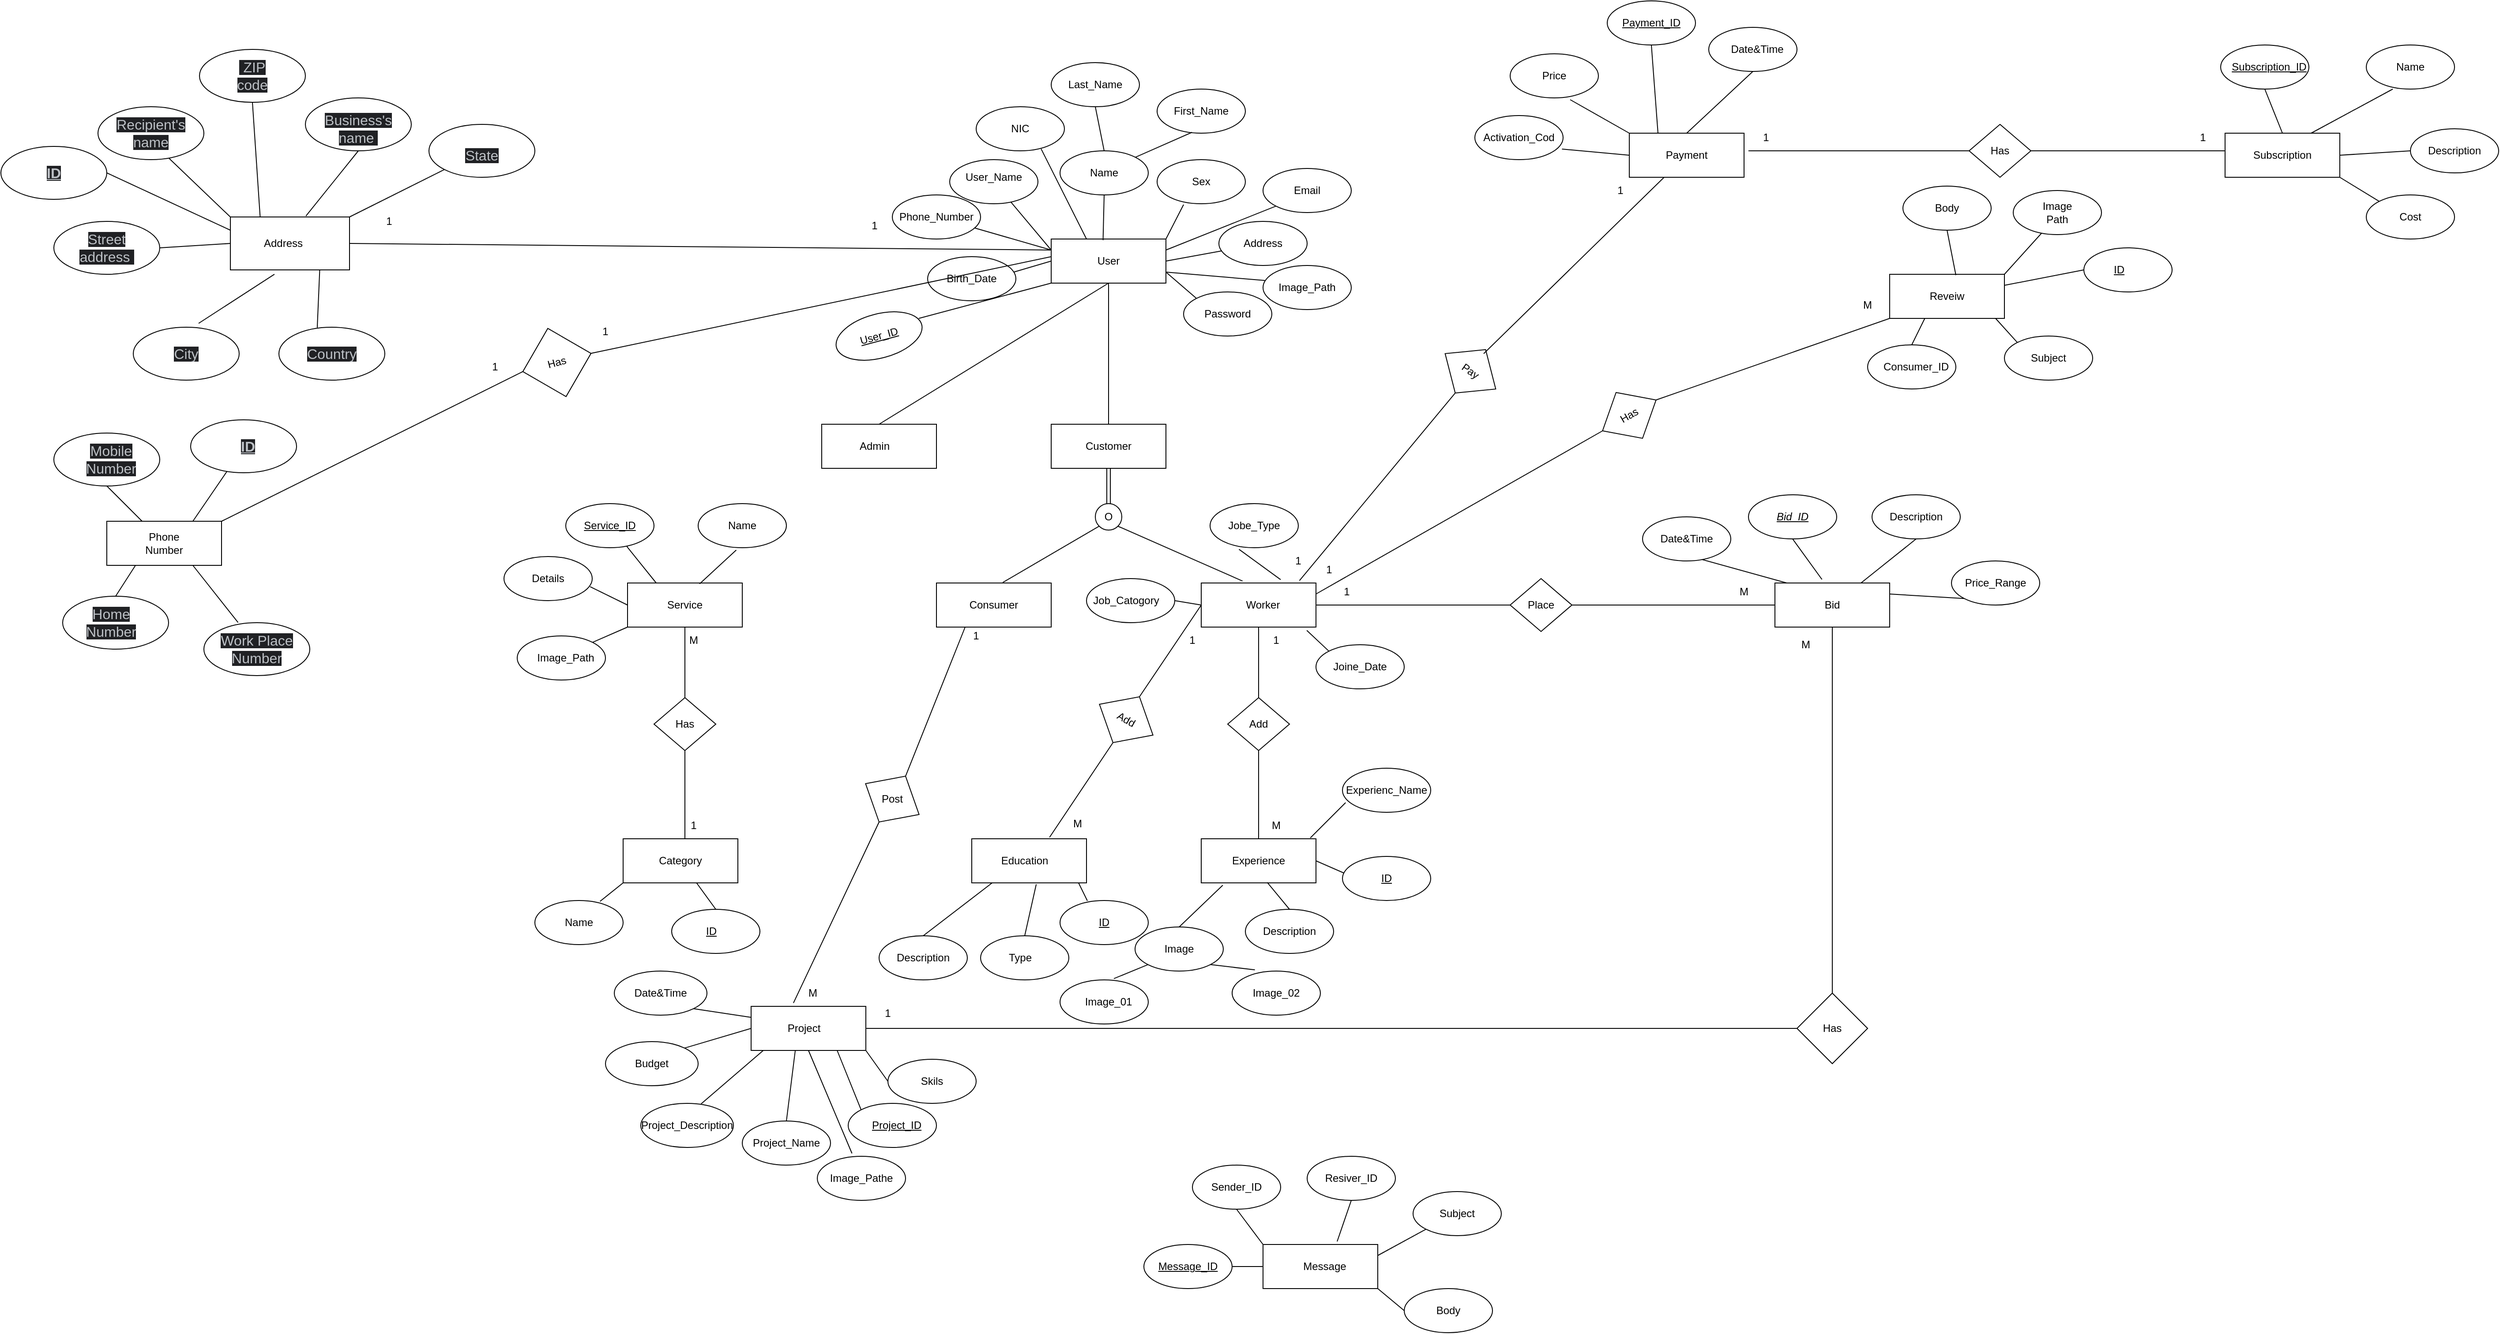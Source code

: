 <mxfile>
    <diagram name="Page-1" id="wrQ0MAuL0dUaQwP501PG">
        <mxGraphModel dx="2930" dy="2520" grid="1" gridSize="10" guides="1" tooltips="1" connect="1" arrows="1" fold="1" page="1" pageScale="1" pageWidth="850" pageHeight="1100" math="0" shadow="0">
            <root>
                <mxCell id="0"/>
                <mxCell id="1" parent="0"/>
                <mxCell id="4gBBqAU6jfUx5KSsTvPd-1" value="" style="rounded=0;whiteSpace=wrap;html=1;" parent="1" vertex="1">
                    <mxGeometry x="360" y="110" width="130" height="50" as="geometry"/>
                </mxCell>
                <mxCell id="4gBBqAU6jfUx5KSsTvPd-2" value="User" style="text;strokeColor=none;align=center;fillColor=none;html=1;verticalAlign=middle;whiteSpace=wrap;rounded=0;" parent="1" vertex="1">
                    <mxGeometry x="395" y="120" width="60" height="30" as="geometry"/>
                </mxCell>
                <mxCell id="4gBBqAU6jfUx5KSsTvPd-3" value="" style="ellipse;whiteSpace=wrap;html=1;" parent="1" vertex="1">
                    <mxGeometry x="245" y="20" width="100" height="50" as="geometry"/>
                </mxCell>
                <mxCell id="4gBBqAU6jfUx5KSsTvPd-4" value="User_Name" style="text;strokeColor=none;align=center;fillColor=none;html=1;verticalAlign=middle;whiteSpace=wrap;rounded=0;" parent="1" vertex="1">
                    <mxGeometry x="265" y="25" width="60" height="30" as="geometry"/>
                </mxCell>
                <mxCell id="4gBBqAU6jfUx5KSsTvPd-5" value="" style="endArrow=none;html=1;rounded=0;exitX=0;exitY=0.25;exitDx=0;exitDy=0;" parent="1" source="4gBBqAU6jfUx5KSsTvPd-1" target="4gBBqAU6jfUx5KSsTvPd-3" edge="1">
                    <mxGeometry width="50" height="50" relative="1" as="geometry">
                        <mxPoint x="400" y="310" as="sourcePoint"/>
                        <mxPoint x="450" y="260" as="targetPoint"/>
                    </mxGeometry>
                </mxCell>
                <mxCell id="4gBBqAU6jfUx5KSsTvPd-6" value="" style="ellipse;whiteSpace=wrap;html=1;" parent="1" vertex="1">
                    <mxGeometry x="370" y="10" width="100" height="50" as="geometry"/>
                </mxCell>
                <mxCell id="4gBBqAU6jfUx5KSsTvPd-7" value="Name" style="text;strokeColor=none;align=center;fillColor=none;html=1;verticalAlign=middle;whiteSpace=wrap;rounded=0;" parent="1" vertex="1">
                    <mxGeometry x="390" y="20" width="60" height="30" as="geometry"/>
                </mxCell>
                <mxCell id="4gBBqAU6jfUx5KSsTvPd-8" value="" style="ellipse;whiteSpace=wrap;html=1;" parent="1" vertex="1">
                    <mxGeometry x="360" y="-90" width="100" height="50" as="geometry"/>
                </mxCell>
                <mxCell id="4gBBqAU6jfUx5KSsTvPd-9" value="Last_Name" style="text;strokeColor=none;align=center;fillColor=none;html=1;verticalAlign=middle;whiteSpace=wrap;rounded=0;" parent="1" vertex="1">
                    <mxGeometry x="380" y="-80" width="60" height="30" as="geometry"/>
                </mxCell>
                <mxCell id="4gBBqAU6jfUx5KSsTvPd-10" value="" style="ellipse;whiteSpace=wrap;html=1;" parent="1" vertex="1">
                    <mxGeometry x="480" y="-60" width="100" height="50" as="geometry"/>
                </mxCell>
                <mxCell id="4gBBqAU6jfUx5KSsTvPd-11" value="First_Name" style="text;strokeColor=none;align=center;fillColor=none;html=1;verticalAlign=middle;whiteSpace=wrap;rounded=0;" parent="1" vertex="1">
                    <mxGeometry x="500" y="-50" width="60" height="30" as="geometry"/>
                </mxCell>
                <mxCell id="4gBBqAU6jfUx5KSsTvPd-12" value="" style="endArrow=none;html=1;rounded=0;entryX=0.396;entryY=0.98;entryDx=0;entryDy=0;entryPerimeter=0;exitX=1;exitY=0;exitDx=0;exitDy=0;" parent="1" source="4gBBqAU6jfUx5KSsTvPd-6" target="4gBBqAU6jfUx5KSsTvPd-10" edge="1">
                    <mxGeometry width="50" height="50" relative="1" as="geometry">
                        <mxPoint x="400" y="110" as="sourcePoint"/>
                        <mxPoint x="450" y="60" as="targetPoint"/>
                    </mxGeometry>
                </mxCell>
                <mxCell id="4gBBqAU6jfUx5KSsTvPd-13" value="" style="endArrow=none;html=1;rounded=0;entryX=0.5;entryY=1;entryDx=0;entryDy=0;exitX=0.5;exitY=0;exitDx=0;exitDy=0;" parent="1" source="4gBBqAU6jfUx5KSsTvPd-6" target="4gBBqAU6jfUx5KSsTvPd-8" edge="1">
                    <mxGeometry width="50" height="50" relative="1" as="geometry">
                        <mxPoint x="400" y="110" as="sourcePoint"/>
                        <mxPoint x="450" y="60" as="targetPoint"/>
                    </mxGeometry>
                </mxCell>
                <mxCell id="4gBBqAU6jfUx5KSsTvPd-14" value="" style="endArrow=none;html=1;rounded=0;entryX=0.5;entryY=1;entryDx=0;entryDy=0;exitX=0.452;exitY=0.028;exitDx=0;exitDy=0;exitPerimeter=0;" parent="1" source="4gBBqAU6jfUx5KSsTvPd-1" target="4gBBqAU6jfUx5KSsTvPd-6" edge="1">
                    <mxGeometry width="50" height="50" relative="1" as="geometry">
                        <mxPoint x="400" y="110" as="sourcePoint"/>
                        <mxPoint x="450" y="60" as="targetPoint"/>
                    </mxGeometry>
                </mxCell>
                <mxCell id="4gBBqAU6jfUx5KSsTvPd-16" value="" style="ellipse;whiteSpace=wrap;html=1;" parent="1" vertex="1">
                    <mxGeometry x="480" y="20" width="100" height="50" as="geometry"/>
                </mxCell>
                <mxCell id="4gBBqAU6jfUx5KSsTvPd-17" value="Sex" style="text;strokeColor=none;align=center;fillColor=none;html=1;verticalAlign=middle;whiteSpace=wrap;rounded=0;" parent="1" vertex="1">
                    <mxGeometry x="500" y="30" width="60" height="30" as="geometry"/>
                </mxCell>
                <mxCell id="4gBBqAU6jfUx5KSsTvPd-18" value="" style="endArrow=none;html=1;rounded=0;entryX=0.3;entryY=1.02;entryDx=0;entryDy=0;entryPerimeter=0;exitX=1;exitY=0;exitDx=0;exitDy=0;" parent="1" source="4gBBqAU6jfUx5KSsTvPd-1" target="4gBBqAU6jfUx5KSsTvPd-16" edge="1">
                    <mxGeometry width="50" height="50" relative="1" as="geometry">
                        <mxPoint x="400" y="110" as="sourcePoint"/>
                        <mxPoint x="450" y="60" as="targetPoint"/>
                    </mxGeometry>
                </mxCell>
                <mxCell id="4gBBqAU6jfUx5KSsTvPd-20" value="" style="ellipse;whiteSpace=wrap;html=1;" parent="1" vertex="1">
                    <mxGeometry x="220" y="130" width="100" height="50" as="geometry"/>
                </mxCell>
                <mxCell id="4gBBqAU6jfUx5KSsTvPd-21" value="Birth_Date" style="text;strokeColor=none;align=center;fillColor=none;html=1;verticalAlign=middle;whiteSpace=wrap;rounded=0;" parent="1" vertex="1">
                    <mxGeometry x="240" y="140" width="60" height="30" as="geometry"/>
                </mxCell>
                <mxCell id="4gBBqAU6jfUx5KSsTvPd-22" value="" style="endArrow=none;html=1;rounded=0;exitX=0.98;exitY=0.348;exitDx=0;exitDy=0;exitPerimeter=0;entryX=0;entryY=0.5;entryDx=0;entryDy=0;" parent="1" source="4gBBqAU6jfUx5KSsTvPd-20" target="4gBBqAU6jfUx5KSsTvPd-1" edge="1">
                    <mxGeometry width="50" height="50" relative="1" as="geometry">
                        <mxPoint x="400" y="110" as="sourcePoint"/>
                        <mxPoint x="450" y="60" as="targetPoint"/>
                    </mxGeometry>
                </mxCell>
                <mxCell id="4gBBqAU6jfUx5KSsTvPd-23" value="" style="ellipse;whiteSpace=wrap;html=1;" parent="1" vertex="1">
                    <mxGeometry x="550" y="90" width="100" height="50" as="geometry"/>
                </mxCell>
                <mxCell id="4gBBqAU6jfUx5KSsTvPd-24" value="Address" style="text;strokeColor=none;align=center;fillColor=none;html=1;verticalAlign=middle;whiteSpace=wrap;rounded=0;" parent="1" vertex="1">
                    <mxGeometry x="570" y="100" width="60" height="30" as="geometry"/>
                </mxCell>
                <mxCell id="4gBBqAU6jfUx5KSsTvPd-25" value="" style="endArrow=none;html=1;rounded=0;exitX=1;exitY=0.5;exitDx=0;exitDy=0;" parent="1" source="4gBBqAU6jfUx5KSsTvPd-1" target="4gBBqAU6jfUx5KSsTvPd-23" edge="1">
                    <mxGeometry width="50" height="50" relative="1" as="geometry">
                        <mxPoint x="400" y="110" as="sourcePoint"/>
                        <mxPoint x="450" y="60" as="targetPoint"/>
                    </mxGeometry>
                </mxCell>
                <mxCell id="4gBBqAU6jfUx5KSsTvPd-26" value="" style="ellipse;whiteSpace=wrap;html=1;" parent="1" vertex="1">
                    <mxGeometry x="510" y="170" width="100" height="50" as="geometry"/>
                </mxCell>
                <mxCell id="4gBBqAU6jfUx5KSsTvPd-27" value="Password" style="text;strokeColor=none;align=center;fillColor=none;html=1;verticalAlign=middle;whiteSpace=wrap;rounded=0;" parent="1" vertex="1">
                    <mxGeometry x="530" y="180" width="60" height="30" as="geometry"/>
                </mxCell>
                <mxCell id="4gBBqAU6jfUx5KSsTvPd-28" value="" style="endArrow=none;html=1;rounded=0;exitX=1;exitY=0.75;exitDx=0;exitDy=0;entryX=0;entryY=0;entryDx=0;entryDy=0;" parent="1" source="4gBBqAU6jfUx5KSsTvPd-1" target="4gBBqAU6jfUx5KSsTvPd-26" edge="1">
                    <mxGeometry width="50" height="50" relative="1" as="geometry">
                        <mxPoint x="400" y="110" as="sourcePoint"/>
                        <mxPoint x="450" y="60" as="targetPoint"/>
                    </mxGeometry>
                </mxCell>
                <mxCell id="4gBBqAU6jfUx5KSsTvPd-29" value="" style="ellipse;whiteSpace=wrap;html=1;" parent="1" vertex="1">
                    <mxGeometry x="180" y="60" width="100" height="50" as="geometry"/>
                </mxCell>
                <mxCell id="4gBBqAU6jfUx5KSsTvPd-30" value="Phone_Number" style="text;strokeColor=none;align=center;fillColor=none;html=1;verticalAlign=middle;whiteSpace=wrap;rounded=0;" parent="1" vertex="1">
                    <mxGeometry x="200" y="70" width="60" height="30" as="geometry"/>
                </mxCell>
                <mxCell id="4gBBqAU6jfUx5KSsTvPd-31" value="" style="endArrow=none;html=1;rounded=0;entryX=0;entryY=0.25;entryDx=0;entryDy=0;" parent="1" source="4gBBqAU6jfUx5KSsTvPd-29" target="4gBBqAU6jfUx5KSsTvPd-1" edge="1">
                    <mxGeometry width="50" height="50" relative="1" as="geometry">
                        <mxPoint x="400" y="110" as="sourcePoint"/>
                        <mxPoint x="450" y="60" as="targetPoint"/>
                    </mxGeometry>
                </mxCell>
                <mxCell id="4gBBqAU6jfUx5KSsTvPd-32" value="" style="ellipse;whiteSpace=wrap;html=1;" parent="1" vertex="1">
                    <mxGeometry x="275" y="-40" width="100" height="50" as="geometry"/>
                </mxCell>
                <mxCell id="4gBBqAU6jfUx5KSsTvPd-33" value="NIC" style="text;strokeColor=none;align=center;fillColor=none;html=1;verticalAlign=middle;whiteSpace=wrap;rounded=0;" parent="1" vertex="1">
                    <mxGeometry x="295" y="-30" width="60" height="30" as="geometry"/>
                </mxCell>
                <mxCell id="4gBBqAU6jfUx5KSsTvPd-34" value="" style="endArrow=none;html=1;rounded=0;entryX=0.736;entryY=0.956;entryDx=0;entryDy=0;entryPerimeter=0;" parent="1" target="4gBBqAU6jfUx5KSsTvPd-32" edge="1">
                    <mxGeometry width="50" height="50" relative="1" as="geometry">
                        <mxPoint x="400" y="110" as="sourcePoint"/>
                        <mxPoint x="450" y="60" as="targetPoint"/>
                    </mxGeometry>
                </mxCell>
                <mxCell id="4gBBqAU6jfUx5KSsTvPd-35" value="" style="ellipse;whiteSpace=wrap;html=1;" parent="1" vertex="1">
                    <mxGeometry x="600" y="30" width="100" height="50" as="geometry"/>
                </mxCell>
                <mxCell id="4gBBqAU6jfUx5KSsTvPd-36" value="Email" style="text;strokeColor=none;align=center;fillColor=none;html=1;verticalAlign=middle;whiteSpace=wrap;rounded=0;" parent="1" vertex="1">
                    <mxGeometry x="620" y="40" width="60" height="30" as="geometry"/>
                </mxCell>
                <mxCell id="4gBBqAU6jfUx5KSsTvPd-37" value="" style="endArrow=none;html=1;rounded=0;entryX=0;entryY=1;entryDx=0;entryDy=0;exitX=1;exitY=0.25;exitDx=0;exitDy=0;" parent="1" source="4gBBqAU6jfUx5KSsTvPd-1" target="4gBBqAU6jfUx5KSsTvPd-35" edge="1">
                    <mxGeometry width="50" height="50" relative="1" as="geometry">
                        <mxPoint x="400" y="110" as="sourcePoint"/>
                        <mxPoint x="450" y="60" as="targetPoint"/>
                    </mxGeometry>
                </mxCell>
                <mxCell id="4gBBqAU6jfUx5KSsTvPd-39" value="" style="ellipse;whiteSpace=wrap;html=1;direction=south;rotation=-105;" parent="1" vertex="1">
                    <mxGeometry x="140" y="170" width="50" height="100" as="geometry"/>
                </mxCell>
                <mxCell id="4gBBqAU6jfUx5KSsTvPd-40" value="&lt;u&gt;User_ID&lt;/u&gt;" style="text;strokeColor=none;align=center;fillColor=none;html=1;verticalAlign=middle;whiteSpace=wrap;rounded=0;rotation=-15;" parent="1" vertex="1">
                    <mxGeometry x="135" y="205" width="60" height="30" as="geometry"/>
                </mxCell>
                <mxCell id="4gBBqAU6jfUx5KSsTvPd-42" value="" style="ellipse;whiteSpace=wrap;html=1;" parent="1" vertex="1">
                    <mxGeometry x="600" y="140" width="100" height="50" as="geometry"/>
                </mxCell>
                <mxCell id="4gBBqAU6jfUx5KSsTvPd-43" value="Image_Path" style="text;strokeColor=none;align=center;fillColor=none;html=1;verticalAlign=middle;whiteSpace=wrap;rounded=0;" parent="1" vertex="1">
                    <mxGeometry x="620" y="150" width="60" height="30" as="geometry"/>
                </mxCell>
                <mxCell id="4gBBqAU6jfUx5KSsTvPd-44" value="" style="endArrow=none;html=1;rounded=0;entryX=0.02;entryY=0.34;entryDx=0;entryDy=0;entryPerimeter=0;exitX=1;exitY=0.75;exitDx=0;exitDy=0;" parent="1" source="4gBBqAU6jfUx5KSsTvPd-1" target="4gBBqAU6jfUx5KSsTvPd-42" edge="1">
                    <mxGeometry width="50" height="50" relative="1" as="geometry">
                        <mxPoint x="400" y="110" as="sourcePoint"/>
                        <mxPoint x="450" y="60" as="targetPoint"/>
                    </mxGeometry>
                </mxCell>
                <mxCell id="4gBBqAU6jfUx5KSsTvPd-45" value="" style="rounded=0;whiteSpace=wrap;html=1;" parent="1" vertex="1">
                    <mxGeometry x="100" y="320" width="130" height="50" as="geometry"/>
                </mxCell>
                <mxCell id="4gBBqAU6jfUx5KSsTvPd-46" value="Admin" style="text;strokeColor=none;align=center;fillColor=none;html=1;verticalAlign=middle;whiteSpace=wrap;rounded=0;" parent="1" vertex="1">
                    <mxGeometry x="130" y="330" width="60" height="30" as="geometry"/>
                </mxCell>
                <mxCell id="4gBBqAU6jfUx5KSsTvPd-49" value="" style="rounded=0;whiteSpace=wrap;html=1;" parent="1" vertex="1">
                    <mxGeometry x="360" y="320" width="130" height="50" as="geometry"/>
                </mxCell>
                <mxCell id="4gBBqAU6jfUx5KSsTvPd-50" value="Customer" style="text;strokeColor=none;align=center;fillColor=none;html=1;verticalAlign=middle;whiteSpace=wrap;rounded=0;" parent="1" vertex="1">
                    <mxGeometry x="395" y="330" width="60" height="30" as="geometry"/>
                </mxCell>
                <mxCell id="4gBBqAU6jfUx5KSsTvPd-54" value="" style="rounded=0;whiteSpace=wrap;html=1;" parent="1" vertex="1">
                    <mxGeometry x="230" y="500" width="130" height="50" as="geometry"/>
                </mxCell>
                <mxCell id="4gBBqAU6jfUx5KSsTvPd-55" value="" style="rounded=0;whiteSpace=wrap;html=1;" parent="1" vertex="1">
                    <mxGeometry x="530" y="500" width="130" height="50" as="geometry"/>
                </mxCell>
                <mxCell id="4gBBqAU6jfUx5KSsTvPd-56" value="Consumer" style="text;strokeColor=none;align=center;fillColor=none;html=1;verticalAlign=middle;whiteSpace=wrap;rounded=0;" parent="1" vertex="1">
                    <mxGeometry x="265" y="510" width="60" height="30" as="geometry"/>
                </mxCell>
                <mxCell id="4gBBqAU6jfUx5KSsTvPd-57" value="Worker" style="text;strokeColor=none;align=center;fillColor=none;html=1;verticalAlign=middle;whiteSpace=wrap;rounded=0;" parent="1" vertex="1">
                    <mxGeometry x="570" y="510" width="60" height="30" as="geometry"/>
                </mxCell>
                <mxCell id="4gBBqAU6jfUx5KSsTvPd-58" value="" style="ellipse;whiteSpace=wrap;html=1;aspect=fixed;" parent="1" vertex="1">
                    <mxGeometry x="410" y="410" width="30" height="30" as="geometry"/>
                </mxCell>
                <mxCell id="4gBBqAU6jfUx5KSsTvPd-61" value="" style="shape=link;html=1;rounded=0;entryX=0.5;entryY=0;entryDx=0;entryDy=0;exitX=0.5;exitY=1;exitDx=0;exitDy=0;" parent="1" source="4gBBqAU6jfUx5KSsTvPd-49" target="4gBBqAU6jfUx5KSsTvPd-58" edge="1">
                    <mxGeometry width="100" relative="1" as="geometry">
                        <mxPoint x="370" y="380" as="sourcePoint"/>
                        <mxPoint x="470" y="380" as="targetPoint"/>
                    </mxGeometry>
                </mxCell>
                <mxCell id="4gBBqAU6jfUx5KSsTvPd-62" value="" style="endArrow=none;html=1;rounded=0;exitX=0.578;exitY=-0.012;exitDx=0;exitDy=0;exitPerimeter=0;entryX=0;entryY=1;entryDx=0;entryDy=0;" parent="1" source="4gBBqAU6jfUx5KSsTvPd-54" target="4gBBqAU6jfUx5KSsTvPd-58" edge="1">
                    <mxGeometry width="50" height="50" relative="1" as="geometry">
                        <mxPoint x="400" y="410" as="sourcePoint"/>
                        <mxPoint x="450" y="360" as="targetPoint"/>
                    </mxGeometry>
                </mxCell>
                <mxCell id="4gBBqAU6jfUx5KSsTvPd-64" value="" style="endArrow=none;html=1;rounded=0;entryX=0.36;entryY=-0.044;entryDx=0;entryDy=0;entryPerimeter=0;exitX=1;exitY=1;exitDx=0;exitDy=0;" parent="1" source="4gBBqAU6jfUx5KSsTvPd-58" target="4gBBqAU6jfUx5KSsTvPd-55" edge="1">
                    <mxGeometry width="50" height="50" relative="1" as="geometry">
                        <mxPoint x="430" y="430" as="sourcePoint"/>
                        <mxPoint x="450" y="360" as="targetPoint"/>
                    </mxGeometry>
                </mxCell>
                <mxCell id="4gBBqAU6jfUx5KSsTvPd-65" value="O" style="text;strokeColor=none;align=center;fillColor=none;html=1;verticalAlign=middle;whiteSpace=wrap;rounded=0;" parent="1" vertex="1">
                    <mxGeometry x="400" y="410" width="50" height="30" as="geometry"/>
                </mxCell>
                <mxCell id="4gBBqAU6jfUx5KSsTvPd-66" value="" style="endArrow=none;html=1;rounded=0;entryX=0.5;entryY=1;entryDx=0;entryDy=0;exitX=0.5;exitY=0;exitDx=0;exitDy=0;" parent="1" source="4gBBqAU6jfUx5KSsTvPd-45" target="4gBBqAU6jfUx5KSsTvPd-1" edge="1">
                    <mxGeometry width="50" height="50" relative="1" as="geometry">
                        <mxPoint x="400" y="410" as="sourcePoint"/>
                        <mxPoint x="450" y="360" as="targetPoint"/>
                    </mxGeometry>
                </mxCell>
                <mxCell id="4gBBqAU6jfUx5KSsTvPd-67" value="" style="endArrow=none;html=1;rounded=0;entryX=0.5;entryY=1;entryDx=0;entryDy=0;exitX=0.5;exitY=0;exitDx=0;exitDy=0;" parent="1" source="4gBBqAU6jfUx5KSsTvPd-49" target="4gBBqAU6jfUx5KSsTvPd-1" edge="1">
                    <mxGeometry width="50" height="50" relative="1" as="geometry">
                        <mxPoint x="400" y="410" as="sourcePoint"/>
                        <mxPoint x="450" y="360" as="targetPoint"/>
                    </mxGeometry>
                </mxCell>
                <mxCell id="4gBBqAU6jfUx5KSsTvPd-70" value="" style="rounded=0;whiteSpace=wrap;html=1;" parent="1" vertex="1">
                    <mxGeometry x="-120" y="500" width="130" height="50" as="geometry"/>
                </mxCell>
                <mxCell id="4gBBqAU6jfUx5KSsTvPd-71" value="Service" style="text;strokeColor=none;align=center;fillColor=none;html=1;verticalAlign=middle;whiteSpace=wrap;rounded=0;" parent="1" vertex="1">
                    <mxGeometry x="-85" y="510" width="60" height="30" as="geometry"/>
                </mxCell>
                <mxCell id="4gBBqAU6jfUx5KSsTvPd-72" value="" style="ellipse;whiteSpace=wrap;html=1;" parent="1" vertex="1">
                    <mxGeometry x="-190" y="410" width="100" height="50" as="geometry"/>
                </mxCell>
                <mxCell id="4gBBqAU6jfUx5KSsTvPd-73" value="&lt;u&gt;Service_ID&lt;/u&gt;" style="text;strokeColor=none;align=center;fillColor=none;html=1;verticalAlign=middle;whiteSpace=wrap;rounded=0;" parent="1" vertex="1">
                    <mxGeometry x="-170" y="420" width="60" height="30" as="geometry"/>
                </mxCell>
                <mxCell id="4gBBqAU6jfUx5KSsTvPd-74" value="" style="endArrow=none;html=1;rounded=0;entryX=0.692;entryY=0.972;entryDx=0;entryDy=0;entryPerimeter=0;exitX=0.25;exitY=0;exitDx=0;exitDy=0;" parent="1" source="4gBBqAU6jfUx5KSsTvPd-70" target="4gBBqAU6jfUx5KSsTvPd-72" edge="1">
                    <mxGeometry width="50" height="50" relative="1" as="geometry">
                        <mxPoint x="190" y="510" as="sourcePoint"/>
                        <mxPoint x="240" y="460" as="targetPoint"/>
                    </mxGeometry>
                </mxCell>
                <mxCell id="4gBBqAU6jfUx5KSsTvPd-75" value="" style="ellipse;whiteSpace=wrap;html=1;" parent="1" vertex="1">
                    <mxGeometry x="-40" y="410" width="100" height="50" as="geometry"/>
                </mxCell>
                <mxCell id="4gBBqAU6jfUx5KSsTvPd-76" value="Name" style="text;strokeColor=none;align=center;fillColor=none;html=1;verticalAlign=middle;whiteSpace=wrap;rounded=0;" parent="1" vertex="1">
                    <mxGeometry x="-20" y="420" width="60" height="30" as="geometry"/>
                </mxCell>
                <mxCell id="4gBBqAU6jfUx5KSsTvPd-77" value="" style="endArrow=none;html=1;rounded=0;entryX=0.432;entryY=1.052;entryDx=0;entryDy=0;entryPerimeter=0;exitX=0.628;exitY=0.02;exitDx=0;exitDy=0;exitPerimeter=0;" parent="1" source="4gBBqAU6jfUx5KSsTvPd-70" target="4gBBqAU6jfUx5KSsTvPd-75" edge="1">
                    <mxGeometry width="50" height="50" relative="1" as="geometry">
                        <mxPoint x="190" y="410" as="sourcePoint"/>
                        <mxPoint x="240" y="360" as="targetPoint"/>
                    </mxGeometry>
                </mxCell>
                <mxCell id="4gBBqAU6jfUx5KSsTvPd-78" value="" style="ellipse;whiteSpace=wrap;html=1;" parent="1" vertex="1">
                    <mxGeometry x="-260" y="470" width="100" height="50" as="geometry"/>
                </mxCell>
                <mxCell id="4gBBqAU6jfUx5KSsTvPd-79" value="Details" style="text;strokeColor=none;align=center;fillColor=none;html=1;verticalAlign=middle;whiteSpace=wrap;rounded=0;" parent="1" vertex="1">
                    <mxGeometry x="-240" y="480" width="60" height="30" as="geometry"/>
                </mxCell>
                <mxCell id="4gBBqAU6jfUx5KSsTvPd-80" value="" style="endArrow=none;html=1;rounded=0;exitX=0.976;exitY=0.684;exitDx=0;exitDy=0;exitPerimeter=0;entryX=0;entryY=0.5;entryDx=0;entryDy=0;" parent="1" source="4gBBqAU6jfUx5KSsTvPd-78" target="4gBBqAU6jfUx5KSsTvPd-70" edge="1">
                    <mxGeometry width="50" height="50" relative="1" as="geometry">
                        <mxPoint x="190" y="510" as="sourcePoint"/>
                        <mxPoint x="240" y="460" as="targetPoint"/>
                    </mxGeometry>
                </mxCell>
                <mxCell id="4gBBqAU6jfUx5KSsTvPd-81" value="Nme" style="text;strokeColor=none;align=center;fillColor=none;html=1;verticalAlign=middle;whiteSpace=wrap;rounded=0;" parent="1" vertex="1">
                    <mxGeometry x="-100" y="800" width="60" height="30" as="geometry"/>
                </mxCell>
                <mxCell id="4gBBqAU6jfUx5KSsTvPd-82" value="Category" style="rounded=0;whiteSpace=wrap;html=1;" parent="1" vertex="1">
                    <mxGeometry x="-125" y="790" width="130" height="50" as="geometry"/>
                </mxCell>
                <mxCell id="4gBBqAU6jfUx5KSsTvPd-83" value="" style="rhombus;whiteSpace=wrap;html=1;" parent="1" vertex="1">
                    <mxGeometry x="-90" y="630" width="70" height="60" as="geometry"/>
                </mxCell>
                <mxCell id="4gBBqAU6jfUx5KSsTvPd-84" value="" style="endArrow=none;html=1;rounded=0;entryX=0.5;entryY=1;entryDx=0;entryDy=0;exitX=0.5;exitY=0;exitDx=0;exitDy=0;" parent="1" source="4gBBqAU6jfUx5KSsTvPd-83" target="4gBBqAU6jfUx5KSsTvPd-70" edge="1">
                    <mxGeometry width="50" height="50" relative="1" as="geometry">
                        <mxPoint x="190" y="710" as="sourcePoint"/>
                        <mxPoint x="240" y="660" as="targetPoint"/>
                    </mxGeometry>
                </mxCell>
                <mxCell id="4gBBqAU6jfUx5KSsTvPd-85" value="" style="endArrow=none;html=1;rounded=0;entryX=0.5;entryY=1;entryDx=0;entryDy=0;" parent="1" target="4gBBqAU6jfUx5KSsTvPd-83" edge="1">
                    <mxGeometry width="50" height="50" relative="1" as="geometry">
                        <mxPoint x="-55" y="790" as="sourcePoint"/>
                        <mxPoint x="240" y="660" as="targetPoint"/>
                    </mxGeometry>
                </mxCell>
                <mxCell id="4gBBqAU6jfUx5KSsTvPd-86" value="Has" style="text;strokeColor=none;align=center;fillColor=none;html=1;verticalAlign=middle;whiteSpace=wrap;rounded=0;" parent="1" vertex="1">
                    <mxGeometry x="-85" y="645" width="60" height="30" as="geometry"/>
                </mxCell>
                <mxCell id="4gBBqAU6jfUx5KSsTvPd-87" value="" style="ellipse;whiteSpace=wrap;html=1;" parent="1" vertex="1">
                    <mxGeometry x="-225" y="860" width="100" height="50" as="geometry"/>
                </mxCell>
                <mxCell id="4gBBqAU6jfUx5KSsTvPd-88" value="Name" style="text;strokeColor=none;align=center;fillColor=none;html=1;verticalAlign=middle;whiteSpace=wrap;rounded=0;" parent="1" vertex="1">
                    <mxGeometry x="-205" y="870" width="60" height="30" as="geometry"/>
                </mxCell>
                <mxCell id="4gBBqAU6jfUx5KSsTvPd-89" value="" style="ellipse;whiteSpace=wrap;html=1;" parent="1" vertex="1">
                    <mxGeometry x="-70" y="870" width="100" height="50" as="geometry"/>
                </mxCell>
                <mxCell id="4gBBqAU6jfUx5KSsTvPd-90" value="&lt;u&gt;ID&lt;/u&gt;" style="text;strokeColor=none;align=center;fillColor=none;html=1;verticalAlign=middle;whiteSpace=wrap;rounded=0;" parent="1" vertex="1">
                    <mxGeometry x="-55" y="880" width="60" height="30" as="geometry"/>
                </mxCell>
                <mxCell id="4gBBqAU6jfUx5KSsTvPd-91" value="" style="endArrow=none;html=1;rounded=0;exitX=0.5;exitY=0;exitDx=0;exitDy=0;" parent="1" source="4gBBqAU6jfUx5KSsTvPd-89" target="4gBBqAU6jfUx5KSsTvPd-82" edge="1">
                    <mxGeometry width="50" height="50" relative="1" as="geometry">
                        <mxPoint x="190" y="710" as="sourcePoint"/>
                        <mxPoint x="240" y="660" as="targetPoint"/>
                    </mxGeometry>
                </mxCell>
                <mxCell id="4gBBqAU6jfUx5KSsTvPd-92" value="" style="endArrow=none;html=1;rounded=0;entryX=0;entryY=1;entryDx=0;entryDy=0;exitX=0.738;exitY=0.02;exitDx=0;exitDy=0;exitPerimeter=0;" parent="1" source="4gBBqAU6jfUx5KSsTvPd-87" target="4gBBqAU6jfUx5KSsTvPd-82" edge="1">
                    <mxGeometry width="50" height="50" relative="1" as="geometry">
                        <mxPoint x="190" y="910" as="sourcePoint"/>
                        <mxPoint x="240" y="860" as="targetPoint"/>
                    </mxGeometry>
                </mxCell>
                <mxCell id="4gBBqAU6jfUx5KSsTvPd-94" value="M" style="text;strokeColor=none;align=center;fillColor=none;html=1;verticalAlign=middle;whiteSpace=wrap;rounded=0;" parent="1" vertex="1">
                    <mxGeometry x="-60" y="550" width="30" height="30" as="geometry"/>
                </mxCell>
                <mxCell id="4gBBqAU6jfUx5KSsTvPd-95" value="1" style="text;strokeColor=none;align=center;fillColor=none;html=1;verticalAlign=middle;whiteSpace=wrap;rounded=0;" parent="1" vertex="1">
                    <mxGeometry x="-60" y="760" width="30" height="30" as="geometry"/>
                </mxCell>
                <mxCell id="4gBBqAU6jfUx5KSsTvPd-96" value="" style="ellipse;whiteSpace=wrap;html=1;" parent="1" vertex="1">
                    <mxGeometry x="-245" y="560" width="100" height="50" as="geometry"/>
                </mxCell>
                <mxCell id="4gBBqAU6jfUx5KSsTvPd-97" value="Image_Path" style="text;strokeColor=none;align=center;fillColor=none;html=1;verticalAlign=middle;whiteSpace=wrap;rounded=0;" parent="1" vertex="1">
                    <mxGeometry x="-220" y="570" width="60" height="30" as="geometry"/>
                </mxCell>
                <mxCell id="4gBBqAU6jfUx5KSsTvPd-98" value="" style="endArrow=none;html=1;rounded=0;exitX=1;exitY=0;exitDx=0;exitDy=0;entryX=0;entryY=1;entryDx=0;entryDy=0;" parent="1" source="4gBBqAU6jfUx5KSsTvPd-96" target="4gBBqAU6jfUx5KSsTvPd-70" edge="1">
                    <mxGeometry width="50" height="50" relative="1" as="geometry">
                        <mxPoint x="190" y="610" as="sourcePoint"/>
                        <mxPoint x="240" y="560" as="targetPoint"/>
                    </mxGeometry>
                </mxCell>
                <mxCell id="4gBBqAU6jfUx5KSsTvPd-99" value="" style="ellipse;whiteSpace=wrap;html=1;" parent="1" vertex="1">
                    <mxGeometry x="540" y="410" width="100" height="50" as="geometry"/>
                </mxCell>
                <mxCell id="4gBBqAU6jfUx5KSsTvPd-100" value="Jobe_Type" style="text;strokeColor=none;align=center;fillColor=none;html=1;verticalAlign=middle;whiteSpace=wrap;rounded=0;" parent="1" vertex="1">
                    <mxGeometry x="560" y="420" width="60" height="30" as="geometry"/>
                </mxCell>
                <mxCell id="4gBBqAU6jfUx5KSsTvPd-101" value="" style="endArrow=none;html=1;rounded=0;entryX=0.328;entryY=1.036;entryDx=0;entryDy=0;entryPerimeter=0;exitX=0.692;exitY=-0.076;exitDx=0;exitDy=0;exitPerimeter=0;" parent="1" source="4gBBqAU6jfUx5KSsTvPd-55" target="4gBBqAU6jfUx5KSsTvPd-99" edge="1">
                    <mxGeometry width="50" height="50" relative="1" as="geometry">
                        <mxPoint x="190" y="410" as="sourcePoint"/>
                        <mxPoint x="240" y="360" as="targetPoint"/>
                    </mxGeometry>
                </mxCell>
                <mxCell id="4gBBqAU6jfUx5KSsTvPd-108" value="" style="ellipse;whiteSpace=wrap;html=1;" parent="1" vertex="1">
                    <mxGeometry x="660" y="570" width="100" height="50" as="geometry"/>
                </mxCell>
                <mxCell id="4gBBqAU6jfUx5KSsTvPd-109" value="Joine_Date" style="text;strokeColor=none;align=center;fillColor=none;html=1;verticalAlign=middle;whiteSpace=wrap;rounded=0;" parent="1" vertex="1">
                    <mxGeometry x="680" y="580" width="60" height="30" as="geometry"/>
                </mxCell>
                <mxCell id="4gBBqAU6jfUx5KSsTvPd-112" value="" style="endArrow=none;html=1;rounded=0;entryX=0;entryY=0;entryDx=0;entryDy=0;exitX=0.92;exitY=1.076;exitDx=0;exitDy=0;exitPerimeter=0;" parent="1" source="4gBBqAU6jfUx5KSsTvPd-55" target="4gBBqAU6jfUx5KSsTvPd-108" edge="1">
                    <mxGeometry width="50" height="50" relative="1" as="geometry">
                        <mxPoint x="310" y="410" as="sourcePoint"/>
                        <mxPoint x="360" y="360" as="targetPoint"/>
                    </mxGeometry>
                </mxCell>
                <mxCell id="4gBBqAU6jfUx5KSsTvPd-114" value="" style="rounded=0;whiteSpace=wrap;html=1;" parent="1" vertex="1">
                    <mxGeometry x="530" y="790" width="130" height="50" as="geometry"/>
                </mxCell>
                <mxCell id="4gBBqAU6jfUx5KSsTvPd-115" value="Experience" style="text;strokeColor=none;align=center;fillColor=none;html=1;verticalAlign=middle;whiteSpace=wrap;rounded=0;" parent="1" vertex="1">
                    <mxGeometry x="565" y="800" width="60" height="30" as="geometry"/>
                </mxCell>
                <mxCell id="4gBBqAU6jfUx5KSsTvPd-116" value="Has" style="text;strokeColor=none;align=center;fillColor=none;html=1;verticalAlign=middle;whiteSpace=wrap;rounded=0;" parent="1" vertex="1">
                    <mxGeometry x="565" y="640" width="60" height="30" as="geometry"/>
                </mxCell>
                <mxCell id="4gBBqAU6jfUx5KSsTvPd-118" value="Add" style="rhombus;whiteSpace=wrap;html=1;" parent="1" vertex="1">
                    <mxGeometry x="560" y="630" width="70" height="60" as="geometry"/>
                </mxCell>
                <mxCell id="4gBBqAU6jfUx5KSsTvPd-119" value="" style="endArrow=none;html=1;rounded=0;entryX=0.5;entryY=1;entryDx=0;entryDy=0;exitX=0.5;exitY=0;exitDx=0;exitDy=0;" parent="1" source="4gBBqAU6jfUx5KSsTvPd-118" target="4gBBqAU6jfUx5KSsTvPd-55" edge="1">
                    <mxGeometry width="50" height="50" relative="1" as="geometry">
                        <mxPoint x="310" y="710" as="sourcePoint"/>
                        <mxPoint x="360" y="660" as="targetPoint"/>
                    </mxGeometry>
                </mxCell>
                <mxCell id="4gBBqAU6jfUx5KSsTvPd-120" value="" style="endArrow=none;html=1;rounded=0;entryX=0.5;entryY=1;entryDx=0;entryDy=0;exitX=0.5;exitY=0;exitDx=0;exitDy=0;" parent="1" source="4gBBqAU6jfUx5KSsTvPd-114" target="4gBBqAU6jfUx5KSsTvPd-118" edge="1">
                    <mxGeometry width="50" height="50" relative="1" as="geometry">
                        <mxPoint x="310" y="710" as="sourcePoint"/>
                        <mxPoint x="360" y="660" as="targetPoint"/>
                    </mxGeometry>
                </mxCell>
                <mxCell id="4gBBqAU6jfUx5KSsTvPd-121" value="" style="ellipse;whiteSpace=wrap;html=1;" parent="1" vertex="1">
                    <mxGeometry x="690" y="710" width="100" height="50" as="geometry"/>
                </mxCell>
                <mxCell id="4gBBqAU6jfUx5KSsTvPd-122" value="Experienc_Name" style="text;strokeColor=none;align=center;fillColor=none;html=1;verticalAlign=middle;whiteSpace=wrap;rounded=0;" parent="1" vertex="1">
                    <mxGeometry x="710" y="720" width="60" height="30" as="geometry"/>
                </mxCell>
                <mxCell id="4gBBqAU6jfUx5KSsTvPd-123" value="" style="endArrow=none;html=1;rounded=0;entryX=0.036;entryY=0.78;entryDx=0;entryDy=0;entryPerimeter=0;exitX=0.951;exitY=-0.02;exitDx=0;exitDy=0;exitPerimeter=0;" parent="1" source="4gBBqAU6jfUx5KSsTvPd-114" target="4gBBqAU6jfUx5KSsTvPd-121" edge="1">
                    <mxGeometry width="50" height="50" relative="1" as="geometry">
                        <mxPoint x="310" y="710" as="sourcePoint"/>
                        <mxPoint x="360" y="660" as="targetPoint"/>
                    </mxGeometry>
                </mxCell>
                <mxCell id="4gBBqAU6jfUx5KSsTvPd-124" value="" style="ellipse;whiteSpace=wrap;html=1;" parent="1" vertex="1">
                    <mxGeometry x="690" y="810" width="100" height="50" as="geometry"/>
                </mxCell>
                <mxCell id="4gBBqAU6jfUx5KSsTvPd-125" value="&lt;u&gt;ID&lt;/u&gt;" style="text;strokeColor=none;align=center;fillColor=none;html=1;verticalAlign=middle;whiteSpace=wrap;rounded=0;" parent="1" vertex="1">
                    <mxGeometry x="710" y="820" width="60" height="30" as="geometry"/>
                </mxCell>
                <mxCell id="4gBBqAU6jfUx5KSsTvPd-126" value="" style="endArrow=none;html=1;rounded=0;entryX=0.02;entryY=0.38;entryDx=0;entryDy=0;entryPerimeter=0;exitX=1;exitY=0.5;exitDx=0;exitDy=0;" parent="1" source="4gBBqAU6jfUx5KSsTvPd-114" target="4gBBqAU6jfUx5KSsTvPd-124" edge="1">
                    <mxGeometry width="50" height="50" relative="1" as="geometry">
                        <mxPoint x="310" y="710" as="sourcePoint"/>
                        <mxPoint x="360" y="660" as="targetPoint"/>
                    </mxGeometry>
                </mxCell>
                <mxCell id="4gBBqAU6jfUx5KSsTvPd-128" value="" style="ellipse;whiteSpace=wrap;html=1;" parent="1" vertex="1">
                    <mxGeometry x="580" y="870" width="100" height="50" as="geometry"/>
                </mxCell>
                <mxCell id="4gBBqAU6jfUx5KSsTvPd-129" value="Description" style="text;strokeColor=none;align=center;fillColor=none;html=1;verticalAlign=middle;whiteSpace=wrap;rounded=0;" parent="1" vertex="1">
                    <mxGeometry x="600" y="880" width="60" height="30" as="geometry"/>
                </mxCell>
                <mxCell id="4gBBqAU6jfUx5KSsTvPd-130" value="" style="endArrow=none;html=1;rounded=0;entryX=0.575;entryY=0.988;entryDx=0;entryDy=0;entryPerimeter=0;exitX=0.5;exitY=0;exitDx=0;exitDy=0;" parent="1" source="4gBBqAU6jfUx5KSsTvPd-128" target="4gBBqAU6jfUx5KSsTvPd-114" edge="1">
                    <mxGeometry width="50" height="50" relative="1" as="geometry">
                        <mxPoint x="310" y="710" as="sourcePoint"/>
                        <mxPoint x="360" y="660" as="targetPoint"/>
                    </mxGeometry>
                </mxCell>
                <mxCell id="4gBBqAU6jfUx5KSsTvPd-131" value="" style="ellipse;whiteSpace=wrap;html=1;" parent="1" vertex="1">
                    <mxGeometry x="455" y="890" width="100" height="50" as="geometry"/>
                </mxCell>
                <mxCell id="4gBBqAU6jfUx5KSsTvPd-132" value="Image" style="text;strokeColor=none;align=center;fillColor=none;html=1;verticalAlign=middle;whiteSpace=wrap;rounded=0;" parent="1" vertex="1">
                    <mxGeometry x="475" y="900" width="60" height="30" as="geometry"/>
                </mxCell>
                <mxCell id="4gBBqAU6jfUx5KSsTvPd-135" value="" style="ellipse;whiteSpace=wrap;html=1;" parent="1" vertex="1">
                    <mxGeometry x="370" y="950" width="100" height="50" as="geometry"/>
                </mxCell>
                <mxCell id="4gBBqAU6jfUx5KSsTvPd-136" value="Image_01" style="text;strokeColor=none;align=center;fillColor=none;html=1;verticalAlign=middle;whiteSpace=wrap;rounded=0;" parent="1" vertex="1">
                    <mxGeometry x="395" y="960" width="60" height="30" as="geometry"/>
                </mxCell>
                <mxCell id="4gBBqAU6jfUx5KSsTvPd-137" value="" style="ellipse;whiteSpace=wrap;html=1;" parent="1" vertex="1">
                    <mxGeometry x="565" y="940" width="100" height="50" as="geometry"/>
                </mxCell>
                <mxCell id="4gBBqAU6jfUx5KSsTvPd-138" value="Image_02" style="text;strokeColor=none;align=center;fillColor=none;html=1;verticalAlign=middle;whiteSpace=wrap;rounded=0;" parent="1" vertex="1">
                    <mxGeometry x="585" y="950" width="60" height="30" as="geometry"/>
                </mxCell>
                <mxCell id="4gBBqAU6jfUx5KSsTvPd-139" value="" style="endArrow=none;html=1;rounded=0;entryX=0;entryY=1;entryDx=0;entryDy=0;exitX=0.61;exitY=-0.028;exitDx=0;exitDy=0;exitPerimeter=0;" parent="1" source="4gBBqAU6jfUx5KSsTvPd-135" target="4gBBqAU6jfUx5KSsTvPd-131" edge="1">
                    <mxGeometry width="50" height="50" relative="1" as="geometry">
                        <mxPoint x="360" y="910" as="sourcePoint"/>
                        <mxPoint x="410" y="860" as="targetPoint"/>
                    </mxGeometry>
                </mxCell>
                <mxCell id="4gBBqAU6jfUx5KSsTvPd-140" value="" style="endArrow=none;html=1;rounded=0;entryX=1;entryY=1;entryDx=0;entryDy=0;exitX=0.258;exitY=-0.028;exitDx=0;exitDy=0;exitPerimeter=0;" parent="1" source="4gBBqAU6jfUx5KSsTvPd-137" target="4gBBqAU6jfUx5KSsTvPd-131" edge="1">
                    <mxGeometry width="50" height="50" relative="1" as="geometry">
                        <mxPoint x="360" y="910" as="sourcePoint"/>
                        <mxPoint x="410" y="860" as="targetPoint"/>
                    </mxGeometry>
                </mxCell>
                <mxCell id="4gBBqAU6jfUx5KSsTvPd-141" value="" style="endArrow=none;html=1;rounded=0;entryX=0.188;entryY=1.052;entryDx=0;entryDy=0;entryPerimeter=0;exitX=0.5;exitY=0;exitDx=0;exitDy=0;" parent="1" source="4gBBqAU6jfUx5KSsTvPd-131" target="4gBBqAU6jfUx5KSsTvPd-114" edge="1">
                    <mxGeometry width="50" height="50" relative="1" as="geometry">
                        <mxPoint x="360" y="910" as="sourcePoint"/>
                        <mxPoint x="410" y="860" as="targetPoint"/>
                    </mxGeometry>
                </mxCell>
                <mxCell id="4gBBqAU6jfUx5KSsTvPd-142" value="" style="rounded=0;whiteSpace=wrap;html=1;" parent="1" vertex="1">
                    <mxGeometry x="270" y="790" width="130" height="50" as="geometry"/>
                </mxCell>
                <mxCell id="4gBBqAU6jfUx5KSsTvPd-143" value="Education" style="text;strokeColor=none;align=center;fillColor=none;html=1;verticalAlign=middle;whiteSpace=wrap;rounded=0;" parent="1" vertex="1">
                    <mxGeometry x="300" y="800" width="60" height="30" as="geometry"/>
                </mxCell>
                <mxCell id="4gBBqAU6jfUx5KSsTvPd-145" value="Add" style="rhombus;whiteSpace=wrap;html=1;rotation=30;" parent="1" vertex="1">
                    <mxGeometry x="410" y="625" width="70" height="60" as="geometry"/>
                </mxCell>
                <mxCell id="4gBBqAU6jfUx5KSsTvPd-146" value="" style="endArrow=none;html=1;rounded=0;entryX=0.5;entryY=1;entryDx=0;entryDy=0;exitX=0.678;exitY=-0.033;exitDx=0;exitDy=0;exitPerimeter=0;" parent="1" source="4gBBqAU6jfUx5KSsTvPd-142" target="4gBBqAU6jfUx5KSsTvPd-145" edge="1">
                    <mxGeometry width="50" height="50" relative="1" as="geometry">
                        <mxPoint x="370" y="770" as="sourcePoint"/>
                        <mxPoint x="420" y="720" as="targetPoint"/>
                    </mxGeometry>
                </mxCell>
                <mxCell id="4gBBqAU6jfUx5KSsTvPd-147" value="" style="endArrow=none;html=1;rounded=0;entryX=0;entryY=0.5;entryDx=0;entryDy=0;exitX=0.5;exitY=0;exitDx=0;exitDy=0;" parent="1" source="4gBBqAU6jfUx5KSsTvPd-145" target="4gBBqAU6jfUx5KSsTvPd-55" edge="1">
                    <mxGeometry width="50" height="50" relative="1" as="geometry">
                        <mxPoint x="370" y="770" as="sourcePoint"/>
                        <mxPoint x="420" y="720" as="targetPoint"/>
                    </mxGeometry>
                </mxCell>
                <mxCell id="4gBBqAU6jfUx5KSsTvPd-148" value="" style="ellipse;whiteSpace=wrap;html=1;" parent="1" vertex="1">
                    <mxGeometry x="280" y="900" width="100" height="50" as="geometry"/>
                </mxCell>
                <mxCell id="4gBBqAU6jfUx5KSsTvPd-149" value="Type" style="text;strokeColor=none;align=center;fillColor=none;html=1;verticalAlign=middle;whiteSpace=wrap;rounded=0;" parent="1" vertex="1">
                    <mxGeometry x="295" y="910" width="60" height="30" as="geometry"/>
                </mxCell>
                <mxCell id="4gBBqAU6jfUx5KSsTvPd-150" value="" style="endArrow=none;html=1;rounded=0;exitX=0.5;exitY=0;exitDx=0;exitDy=0;entryX=0.562;entryY=1.033;entryDx=0;entryDy=0;entryPerimeter=0;" parent="1" source="4gBBqAU6jfUx5KSsTvPd-148" target="4gBBqAU6jfUx5KSsTvPd-142" edge="1">
                    <mxGeometry width="50" height="50" relative="1" as="geometry">
                        <mxPoint x="370" y="880" as="sourcePoint"/>
                        <mxPoint x="355" y="844" as="targetPoint"/>
                    </mxGeometry>
                </mxCell>
                <mxCell id="4gBBqAU6jfUx5KSsTvPd-151" value="" style="ellipse;whiteSpace=wrap;html=1;" parent="1" vertex="1">
                    <mxGeometry x="165" y="900" width="100" height="50" as="geometry"/>
                </mxCell>
                <mxCell id="4gBBqAU6jfUx5KSsTvPd-153" value="Description" style="text;strokeColor=none;align=center;fillColor=none;html=1;verticalAlign=middle;whiteSpace=wrap;rounded=0;" parent="1" vertex="1">
                    <mxGeometry x="185" y="910" width="60" height="30" as="geometry"/>
                </mxCell>
                <mxCell id="4gBBqAU6jfUx5KSsTvPd-154" value="" style="endArrow=none;html=1;rounded=0;entryX=0.179;entryY=0.998;entryDx=0;entryDy=0;entryPerimeter=0;exitX=0.5;exitY=0;exitDx=0;exitDy=0;" parent="1" source="4gBBqAU6jfUx5KSsTvPd-151" target="4gBBqAU6jfUx5KSsTvPd-142" edge="1">
                    <mxGeometry width="50" height="50" relative="1" as="geometry">
                        <mxPoint x="370" y="880" as="sourcePoint"/>
                        <mxPoint x="420" y="830" as="targetPoint"/>
                    </mxGeometry>
                </mxCell>
                <mxCell id="4gBBqAU6jfUx5KSsTvPd-155" value="" style="ellipse;whiteSpace=wrap;html=1;" parent="1" vertex="1">
                    <mxGeometry x="370" y="860" width="100" height="50" as="geometry"/>
                </mxCell>
                <mxCell id="4gBBqAU6jfUx5KSsTvPd-156" value="&lt;u&gt;ID&lt;/u&gt;" style="text;strokeColor=none;align=center;fillColor=none;html=1;verticalAlign=middle;whiteSpace=wrap;rounded=0;" parent="1" vertex="1">
                    <mxGeometry x="390" y="870" width="60" height="30" as="geometry"/>
                </mxCell>
                <mxCell id="4gBBqAU6jfUx5KSsTvPd-159" value="" style="endArrow=none;html=1;rounded=0;entryX=0.31;entryY=0.007;entryDx=0;entryDy=0;entryPerimeter=0;" parent="1" target="4gBBqAU6jfUx5KSsTvPd-155" edge="1">
                    <mxGeometry width="50" height="50" relative="1" as="geometry">
                        <mxPoint x="391" y="840" as="sourcePoint"/>
                        <mxPoint x="420" y="830" as="targetPoint"/>
                    </mxGeometry>
                </mxCell>
                <mxCell id="4gBBqAU6jfUx5KSsTvPd-161" value="1" style="text;html=1;strokeColor=none;fillColor=none;align=center;verticalAlign=middle;whiteSpace=wrap;rounded=0;" parent="1" vertex="1">
                    <mxGeometry x="495" y="550" width="50" height="30" as="geometry"/>
                </mxCell>
                <mxCell id="4gBBqAU6jfUx5KSsTvPd-162" value="M" style="text;html=1;strokeColor=none;fillColor=none;align=center;verticalAlign=middle;whiteSpace=wrap;rounded=0;" parent="1" vertex="1">
                    <mxGeometry x="370" y="760" width="40" height="25" as="geometry"/>
                </mxCell>
                <mxCell id="4gBBqAU6jfUx5KSsTvPd-163" value="1" style="text;html=1;strokeColor=none;fillColor=none;align=center;verticalAlign=middle;whiteSpace=wrap;rounded=0;" parent="1" vertex="1">
                    <mxGeometry x="590" y="550" width="50" height="30" as="geometry"/>
                </mxCell>
                <mxCell id="4gBBqAU6jfUx5KSsTvPd-164" value="M" style="text;html=1;strokeColor=none;fillColor=none;align=center;verticalAlign=middle;whiteSpace=wrap;rounded=0;" parent="1" vertex="1">
                    <mxGeometry x="590" y="760" width="50" height="30" as="geometry"/>
                </mxCell>
                <mxCell id="4gBBqAU6jfUx5KSsTvPd-173" value="" style="rhombus;whiteSpace=wrap;html=1;rotation=30;" parent="1" vertex="1">
                    <mxGeometry x="145" y="715" width="70" height="60" as="geometry"/>
                </mxCell>
                <mxCell id="4gBBqAU6jfUx5KSsTvPd-174" value="Post" style="text;strokeColor=none;align=center;fillColor=none;html=1;verticalAlign=middle;whiteSpace=wrap;rounded=0;" parent="1" vertex="1">
                    <mxGeometry x="150" y="730" width="60" height="30" as="geometry"/>
                </mxCell>
                <mxCell id="4gBBqAU6jfUx5KSsTvPd-175" value="" style="rounded=0;whiteSpace=wrap;html=1;" parent="1" vertex="1">
                    <mxGeometry x="20" y="980" width="130" height="50" as="geometry"/>
                </mxCell>
                <mxCell id="4gBBqAU6jfUx5KSsTvPd-176" value="" style="endArrow=none;html=1;rounded=0;entryX=0.25;entryY=1;entryDx=0;entryDy=0;exitX=0.5;exitY=0;exitDx=0;exitDy=0;" parent="1" source="4gBBqAU6jfUx5KSsTvPd-173" target="4gBBqAU6jfUx5KSsTvPd-54" edge="1">
                    <mxGeometry width="50" height="50" relative="1" as="geometry">
                        <mxPoint x="260" y="770" as="sourcePoint"/>
                        <mxPoint x="310" y="720" as="targetPoint"/>
                    </mxGeometry>
                </mxCell>
                <mxCell id="4gBBqAU6jfUx5KSsTvPd-177" value="" style="endArrow=none;html=1;rounded=0;entryX=0.5;entryY=1;entryDx=0;entryDy=0;exitX=0.369;exitY=-0.076;exitDx=0;exitDy=0;exitPerimeter=0;" parent="1" source="4gBBqAU6jfUx5KSsTvPd-175" target="4gBBqAU6jfUx5KSsTvPd-173" edge="1">
                    <mxGeometry width="50" height="50" relative="1" as="geometry">
                        <mxPoint x="260" y="770" as="sourcePoint"/>
                        <mxPoint x="310" y="720" as="targetPoint"/>
                    </mxGeometry>
                </mxCell>
                <mxCell id="4gBBqAU6jfUx5KSsTvPd-178" value="Project" style="text;strokeColor=none;align=center;fillColor=none;html=1;verticalAlign=middle;whiteSpace=wrap;rounded=0;" parent="1" vertex="1">
                    <mxGeometry x="50" y="990" width="60" height="30" as="geometry"/>
                </mxCell>
                <mxCell id="4gBBqAU6jfUx5KSsTvPd-179" value="" style="ellipse;whiteSpace=wrap;html=1;" parent="1" vertex="1">
                    <mxGeometry x="130" y="1090" width="100" height="50" as="geometry"/>
                </mxCell>
                <mxCell id="4gBBqAU6jfUx5KSsTvPd-180" value="&lt;u&gt;Project_ID&lt;/u&gt;" style="text;strokeColor=none;align=center;fillColor=none;html=1;verticalAlign=middle;whiteSpace=wrap;rounded=0;" parent="1" vertex="1">
                    <mxGeometry x="155" y="1100" width="60" height="30" as="geometry"/>
                </mxCell>
                <mxCell id="4gBBqAU6jfUx5KSsTvPd-181" value="" style="endArrow=none;html=1;rounded=0;entryX=0.75;entryY=1;entryDx=0;entryDy=0;exitX=0;exitY=0;exitDx=0;exitDy=0;" parent="1" source="4gBBqAU6jfUx5KSsTvPd-179" target="4gBBqAU6jfUx5KSsTvPd-175" edge="1">
                    <mxGeometry width="50" height="50" relative="1" as="geometry">
                        <mxPoint x="260" y="990" as="sourcePoint"/>
                        <mxPoint x="310" y="940" as="targetPoint"/>
                    </mxGeometry>
                </mxCell>
                <mxCell id="4gBBqAU6jfUx5KSsTvPd-183" value="Project_Name" style="ellipse;whiteSpace=wrap;html=1;" parent="1" vertex="1">
                    <mxGeometry x="10" y="1110" width="100" height="50" as="geometry"/>
                </mxCell>
                <mxCell id="4gBBqAU6jfUx5KSsTvPd-184" value="" style="endArrow=none;html=1;rounded=0;entryX=0.385;entryY=1;entryDx=0;entryDy=0;entryPerimeter=0;exitX=0.5;exitY=0;exitDx=0;exitDy=0;" parent="1" source="4gBBqAU6jfUx5KSsTvPd-183" target="4gBBqAU6jfUx5KSsTvPd-175" edge="1">
                    <mxGeometry width="50" height="50" relative="1" as="geometry">
                        <mxPoint x="260" y="990" as="sourcePoint"/>
                        <mxPoint x="310" y="940" as="targetPoint"/>
                    </mxGeometry>
                </mxCell>
                <mxCell id="4gBBqAU6jfUx5KSsTvPd-185" value="Project_Description" style="ellipse;whiteSpace=wrap;html=1;" parent="1" vertex="1">
                    <mxGeometry x="-105" y="1090" width="105" height="50" as="geometry"/>
                </mxCell>
                <mxCell id="4gBBqAU6jfUx5KSsTvPd-186" value="" style="endArrow=none;html=1;rounded=0;exitX=0.652;exitY=0.011;exitDx=0;exitDy=0;entryX=0.105;entryY=1.002;entryDx=0;entryDy=0;entryPerimeter=0;exitPerimeter=0;" parent="1" source="4gBBqAU6jfUx5KSsTvPd-185" target="4gBBqAU6jfUx5KSsTvPd-175" edge="1">
                    <mxGeometry width="50" height="50" relative="1" as="geometry">
                        <mxPoint x="260" y="990" as="sourcePoint"/>
                        <mxPoint x="310" y="940" as="targetPoint"/>
                    </mxGeometry>
                </mxCell>
                <mxCell id="4gBBqAU6jfUx5KSsTvPd-187" value="Budget" style="ellipse;whiteSpace=wrap;html=1;" parent="1" vertex="1">
                    <mxGeometry x="-145" y="1020" width="105" height="50" as="geometry"/>
                </mxCell>
                <mxCell id="4gBBqAU6jfUx5KSsTvPd-188" value="" style="endArrow=none;html=1;rounded=0;exitX=1;exitY=0;exitDx=0;exitDy=0;entryX=0;entryY=0.5;entryDx=0;entryDy=0;" parent="1" source="4gBBqAU6jfUx5KSsTvPd-187" target="4gBBqAU6jfUx5KSsTvPd-175" edge="1">
                    <mxGeometry width="50" height="50" relative="1" as="geometry">
                        <mxPoint x="260" y="990" as="sourcePoint"/>
                        <mxPoint x="310" y="940" as="targetPoint"/>
                    </mxGeometry>
                </mxCell>
                <mxCell id="4gBBqAU6jfUx5KSsTvPd-189" value="" style="ellipse;whiteSpace=wrap;html=1;" parent="1" vertex="1">
                    <mxGeometry x="175" y="1040" width="100" height="50" as="geometry"/>
                </mxCell>
                <mxCell id="4gBBqAU6jfUx5KSsTvPd-190" value="Skils" style="text;strokeColor=none;align=center;fillColor=none;html=1;verticalAlign=middle;whiteSpace=wrap;rounded=0;" parent="1" vertex="1">
                    <mxGeometry x="195" y="1050" width="60" height="30" as="geometry"/>
                </mxCell>
                <mxCell id="4gBBqAU6jfUx5KSsTvPd-191" value="" style="endArrow=none;html=1;rounded=0;exitX=1;exitY=1;exitDx=0;exitDy=0;entryX=0;entryY=0.5;entryDx=0;entryDy=0;" parent="1" source="4gBBqAU6jfUx5KSsTvPd-175" target="4gBBqAU6jfUx5KSsTvPd-189" edge="1">
                    <mxGeometry width="50" height="50" relative="1" as="geometry">
                        <mxPoint x="260" y="990" as="sourcePoint"/>
                        <mxPoint x="310" y="940" as="targetPoint"/>
                    </mxGeometry>
                </mxCell>
                <mxCell id="VpM2AEZKnqVyb4cebk04-1" value="" style="rounded=0;whiteSpace=wrap;html=1;" parent="1" vertex="1">
                    <mxGeometry x="1180" y="500" width="130" height="50" as="geometry"/>
                </mxCell>
                <mxCell id="VpM2AEZKnqVyb4cebk04-2" value="Place" style="rhombus;whiteSpace=wrap;html=1;" parent="1" vertex="1">
                    <mxGeometry x="880" y="495" width="70" height="60" as="geometry"/>
                </mxCell>
                <mxCell id="VpM2AEZKnqVyb4cebk04-3" value="" style="endArrow=none;html=1;rounded=0;entryX=0;entryY=0.5;entryDx=0;entryDy=0;exitX=1;exitY=0.5;exitDx=0;exitDy=0;" parent="1" source="4gBBqAU6jfUx5KSsTvPd-55" target="VpM2AEZKnqVyb4cebk04-2" edge="1">
                    <mxGeometry width="50" height="50" relative="1" as="geometry">
                        <mxPoint x="750" y="710" as="sourcePoint"/>
                        <mxPoint x="800" y="660" as="targetPoint"/>
                    </mxGeometry>
                </mxCell>
                <mxCell id="VpM2AEZKnqVyb4cebk04-4" value="" style="endArrow=none;html=1;rounded=0;exitX=1;exitY=0.5;exitDx=0;exitDy=0;" parent="1" source="VpM2AEZKnqVyb4cebk04-2" target="VpM2AEZKnqVyb4cebk04-1" edge="1">
                    <mxGeometry width="50" height="50" relative="1" as="geometry">
                        <mxPoint x="960" y="524.41" as="sourcePoint"/>
                        <mxPoint x="1180" y="524.41" as="targetPoint"/>
                    </mxGeometry>
                </mxCell>
                <mxCell id="VpM2AEZKnqVyb4cebk04-5" value="Bid" style="text;strokeColor=none;align=center;fillColor=none;html=1;verticalAlign=middle;whiteSpace=wrap;rounded=0;" parent="1" vertex="1">
                    <mxGeometry x="1215" y="510" width="60" height="30" as="geometry"/>
                </mxCell>
                <mxCell id="VpM2AEZKnqVyb4cebk04-6" value="" style="ellipse;whiteSpace=wrap;html=1;" parent="1" vertex="1">
                    <mxGeometry x="1150" y="400" width="100" height="50" as="geometry"/>
                </mxCell>
                <mxCell id="VpM2AEZKnqVyb4cebk04-7" value="&lt;i&gt;&lt;u&gt;Bid_ID&lt;/u&gt;&lt;/i&gt;" style="text;strokeColor=none;align=center;fillColor=none;html=1;verticalAlign=middle;whiteSpace=wrap;rounded=0;" parent="1" vertex="1">
                    <mxGeometry x="1170" y="410" width="60" height="30" as="geometry"/>
                </mxCell>
                <mxCell id="VpM2AEZKnqVyb4cebk04-8" value="" style="endArrow=none;html=1;rounded=0;entryX=0.5;entryY=1;entryDx=0;entryDy=0;exitX=0.41;exitY=-0.08;exitDx=0;exitDy=0;exitPerimeter=0;" parent="1" source="VpM2AEZKnqVyb4cebk04-1" target="VpM2AEZKnqVyb4cebk04-6" edge="1">
                    <mxGeometry width="50" height="50" relative="1" as="geometry">
                        <mxPoint x="610" y="790" as="sourcePoint"/>
                        <mxPoint x="660" y="740" as="targetPoint"/>
                    </mxGeometry>
                </mxCell>
                <mxCell id="VpM2AEZKnqVyb4cebk04-9" value="" style="ellipse;whiteSpace=wrap;html=1;" parent="1" vertex="1">
                    <mxGeometry x="1290" y="400" width="100" height="50" as="geometry"/>
                </mxCell>
                <mxCell id="VpM2AEZKnqVyb4cebk04-10" value="Description" style="text;strokeColor=none;align=center;fillColor=none;html=1;verticalAlign=middle;whiteSpace=wrap;rounded=0;" parent="1" vertex="1">
                    <mxGeometry x="1310" y="410" width="60" height="30" as="geometry"/>
                </mxCell>
                <mxCell id="VpM2AEZKnqVyb4cebk04-11" value="" style="endArrow=none;html=1;rounded=0;entryX=0.5;entryY=1;entryDx=0;entryDy=0;exitX=0.75;exitY=0;exitDx=0;exitDy=0;" parent="1" source="VpM2AEZKnqVyb4cebk04-1" target="VpM2AEZKnqVyb4cebk04-9" edge="1">
                    <mxGeometry width="50" height="50" relative="1" as="geometry">
                        <mxPoint x="610" y="790" as="sourcePoint"/>
                        <mxPoint x="660" y="740" as="targetPoint"/>
                    </mxGeometry>
                </mxCell>
                <mxCell id="VpM2AEZKnqVyb4cebk04-12" value="1" style="text;html=1;strokeColor=none;fillColor=none;align=center;verticalAlign=middle;whiteSpace=wrap;rounded=0;" parent="1" vertex="1">
                    <mxGeometry x="670" y="495" width="50" height="30" as="geometry"/>
                </mxCell>
                <mxCell id="VpM2AEZKnqVyb4cebk04-13" value="M" style="text;html=1;strokeColor=none;fillColor=none;align=center;verticalAlign=middle;whiteSpace=wrap;rounded=0;" parent="1" vertex="1">
                    <mxGeometry x="1120" y="495" width="50" height="30" as="geometry"/>
                </mxCell>
                <mxCell id="VpM2AEZKnqVyb4cebk04-18" value="" style="ellipse;whiteSpace=wrap;html=1;" parent="1" vertex="1">
                    <mxGeometry x="1380" y="475" width="100" height="50" as="geometry"/>
                </mxCell>
                <mxCell id="VpM2AEZKnqVyb4cebk04-19" value="Price_Range" style="text;strokeColor=none;align=center;fillColor=none;html=1;verticalAlign=middle;whiteSpace=wrap;rounded=0;" parent="1" vertex="1">
                    <mxGeometry x="1400" y="485" width="60" height="30" as="geometry"/>
                </mxCell>
                <mxCell id="VpM2AEZKnqVyb4cebk04-20" value="" style="endArrow=none;html=1;rounded=0;entryX=0;entryY=1;entryDx=0;entryDy=0;exitX=1;exitY=0.25;exitDx=0;exitDy=0;" parent="1" source="VpM2AEZKnqVyb4cebk04-1" target="VpM2AEZKnqVyb4cebk04-18" edge="1">
                    <mxGeometry width="50" height="50" relative="1" as="geometry">
                        <mxPoint x="610" y="790" as="sourcePoint"/>
                        <mxPoint x="660" y="740" as="targetPoint"/>
                    </mxGeometry>
                </mxCell>
                <mxCell id="VpM2AEZKnqVyb4cebk04-22" value="" style="ellipse;whiteSpace=wrap;html=1;" parent="1" vertex="1">
                    <mxGeometry x="1030" y="425" width="100" height="50" as="geometry"/>
                </mxCell>
                <mxCell id="VpM2AEZKnqVyb4cebk04-23" value="Date&amp;amp;Time" style="text;strokeColor=none;align=center;fillColor=none;html=1;verticalAlign=middle;whiteSpace=wrap;rounded=0;" parent="1" vertex="1">
                    <mxGeometry x="1050" y="435" width="60" height="30" as="geometry"/>
                </mxCell>
                <mxCell id="VpM2AEZKnqVyb4cebk04-24" value="" style="endArrow=none;html=1;rounded=0;entryX=0.673;entryY=0.967;entryDx=0;entryDy=0;entryPerimeter=0;exitX=0.103;exitY=0;exitDx=0;exitDy=0;exitPerimeter=0;" parent="1" source="VpM2AEZKnqVyb4cebk04-1" target="VpM2AEZKnqVyb4cebk04-22" edge="1">
                    <mxGeometry width="50" height="50" relative="1" as="geometry">
                        <mxPoint x="610" y="790" as="sourcePoint"/>
                        <mxPoint x="660" y="740" as="targetPoint"/>
                    </mxGeometry>
                </mxCell>
                <mxCell id="VpM2AEZKnqVyb4cebk04-26" value="" style="rhombus;whiteSpace=wrap;html=1;" parent="1" vertex="1">
                    <mxGeometry x="1205" y="965" width="80" height="80" as="geometry"/>
                </mxCell>
                <mxCell id="VpM2AEZKnqVyb4cebk04-27" value="" style="endArrow=none;html=1;rounded=0;entryX=0.5;entryY=1;entryDx=0;entryDy=0;exitX=0.5;exitY=0;exitDx=0;exitDy=0;" parent="1" source="VpM2AEZKnqVyb4cebk04-26" target="VpM2AEZKnqVyb4cebk04-1" edge="1">
                    <mxGeometry width="50" height="50" relative="1" as="geometry">
                        <mxPoint x="530" y="850" as="sourcePoint"/>
                        <mxPoint x="580" y="800" as="targetPoint"/>
                    </mxGeometry>
                </mxCell>
                <mxCell id="VpM2AEZKnqVyb4cebk04-28" value="" style="endArrow=none;html=1;rounded=0;exitX=1;exitY=0.5;exitDx=0;exitDy=0;entryX=0;entryY=0.5;entryDx=0;entryDy=0;" parent="1" source="4gBBqAU6jfUx5KSsTvPd-175" target="VpM2AEZKnqVyb4cebk04-26" edge="1">
                    <mxGeometry width="50" height="50" relative="1" as="geometry">
                        <mxPoint x="530" y="1010" as="sourcePoint"/>
                        <mxPoint x="580" y="960" as="targetPoint"/>
                    </mxGeometry>
                </mxCell>
                <mxCell id="VpM2AEZKnqVyb4cebk04-31" value="1" style="text;html=1;strokeColor=none;fillColor=none;align=center;verticalAlign=middle;whiteSpace=wrap;rounded=0;" parent="1" vertex="1">
                    <mxGeometry x="155" y="975" width="40" height="25" as="geometry"/>
                </mxCell>
                <mxCell id="VpM2AEZKnqVyb4cebk04-32" value="M" style="text;html=1;strokeColor=none;fillColor=none;align=center;verticalAlign=middle;whiteSpace=wrap;rounded=0;" parent="1" vertex="1">
                    <mxGeometry x="1190" y="555" width="50" height="30" as="geometry"/>
                </mxCell>
                <mxCell id="VpM2AEZKnqVyb4cebk04-33" value="Has" style="text;strokeColor=none;align=center;fillColor=none;html=1;verticalAlign=middle;whiteSpace=wrap;rounded=0;" parent="1" vertex="1">
                    <mxGeometry x="1215" y="990" width="60" height="30" as="geometry"/>
                </mxCell>
                <mxCell id="VpM2AEZKnqVyb4cebk04-35" value="" style="rounded=0;whiteSpace=wrap;html=1;" parent="1" vertex="1">
                    <mxGeometry x="600" y="1250" width="130" height="50" as="geometry"/>
                </mxCell>
                <mxCell id="VpM2AEZKnqVyb4cebk04-36" value="Message" style="text;strokeColor=none;align=center;fillColor=none;html=1;verticalAlign=middle;whiteSpace=wrap;rounded=0;" parent="1" vertex="1">
                    <mxGeometry x="640" y="1260" width="60" height="30" as="geometry"/>
                </mxCell>
                <mxCell id="VpM2AEZKnqVyb4cebk04-37" value="Sender_ID" style="ellipse;whiteSpace=wrap;html=1;" parent="1" vertex="1">
                    <mxGeometry x="520" y="1160" width="100" height="50" as="geometry"/>
                </mxCell>
                <mxCell id="VpM2AEZKnqVyb4cebk04-38" value="Resiver_ID" style="ellipse;whiteSpace=wrap;html=1;" parent="1" vertex="1">
                    <mxGeometry x="650" y="1150" width="100" height="50" as="geometry"/>
                </mxCell>
                <mxCell id="VpM2AEZKnqVyb4cebk04-39" value="&lt;u&gt;Message_ID&lt;/u&gt;" style="ellipse;whiteSpace=wrap;html=1;" parent="1" vertex="1">
                    <mxGeometry x="465" y="1250" width="100" height="50" as="geometry"/>
                </mxCell>
                <mxCell id="VpM2AEZKnqVyb4cebk04-40" value="" style="endArrow=none;html=1;rounded=0;entryX=0;entryY=0.5;entryDx=0;entryDy=0;exitX=1;exitY=0.5;exitDx=0;exitDy=0;" parent="1" source="VpM2AEZKnqVyb4cebk04-39" target="VpM2AEZKnqVyb4cebk04-35" edge="1">
                    <mxGeometry width="50" height="50" relative="1" as="geometry">
                        <mxPoint x="500" y="1180" as="sourcePoint"/>
                        <mxPoint x="550" y="1130" as="targetPoint"/>
                    </mxGeometry>
                </mxCell>
                <mxCell id="VpM2AEZKnqVyb4cebk04-41" value="" style="endArrow=none;html=1;rounded=0;entryX=0;entryY=0;entryDx=0;entryDy=0;exitX=0.5;exitY=1;exitDx=0;exitDy=0;" parent="1" source="VpM2AEZKnqVyb4cebk04-37" target="VpM2AEZKnqVyb4cebk04-35" edge="1">
                    <mxGeometry width="50" height="50" relative="1" as="geometry">
                        <mxPoint x="500" y="1180" as="sourcePoint"/>
                        <mxPoint x="550" y="1130" as="targetPoint"/>
                    </mxGeometry>
                </mxCell>
                <mxCell id="VpM2AEZKnqVyb4cebk04-42" value="" style="endArrow=none;html=1;rounded=0;entryX=0.5;entryY=1;entryDx=0;entryDy=0;exitX=0.646;exitY=-0.067;exitDx=0;exitDy=0;exitPerimeter=0;" parent="1" source="VpM2AEZKnqVyb4cebk04-35" target="VpM2AEZKnqVyb4cebk04-38" edge="1">
                    <mxGeometry width="50" height="50" relative="1" as="geometry">
                        <mxPoint x="500" y="1180" as="sourcePoint"/>
                        <mxPoint x="550" y="1130" as="targetPoint"/>
                    </mxGeometry>
                </mxCell>
                <mxCell id="VpM2AEZKnqVyb4cebk04-43" value="Subject" style="ellipse;whiteSpace=wrap;html=1;" parent="1" vertex="1">
                    <mxGeometry x="770" y="1190" width="100" height="50" as="geometry"/>
                </mxCell>
                <mxCell id="VpM2AEZKnqVyb4cebk04-44" value="" style="endArrow=none;html=1;rounded=0;entryX=0;entryY=1;entryDx=0;entryDy=0;exitX=1;exitY=0.25;exitDx=0;exitDy=0;" parent="1" source="VpM2AEZKnqVyb4cebk04-35" target="VpM2AEZKnqVyb4cebk04-43" edge="1">
                    <mxGeometry width="50" height="50" relative="1" as="geometry">
                        <mxPoint x="694" y="1257" as="sourcePoint"/>
                        <mxPoint x="710" y="1210" as="targetPoint"/>
                    </mxGeometry>
                </mxCell>
                <mxCell id="VpM2AEZKnqVyb4cebk04-45" value="Body" style="ellipse;whiteSpace=wrap;html=1;" parent="1" vertex="1">
                    <mxGeometry x="760" y="1300" width="100" height="50" as="geometry"/>
                </mxCell>
                <mxCell id="VpM2AEZKnqVyb4cebk04-46" value="" style="endArrow=none;html=1;rounded=0;entryX=0;entryY=0.5;entryDx=0;entryDy=0;exitX=1;exitY=1;exitDx=0;exitDy=0;" parent="1" source="VpM2AEZKnqVyb4cebk04-35" target="VpM2AEZKnqVyb4cebk04-45" edge="1">
                    <mxGeometry width="50" height="50" relative="1" as="geometry">
                        <mxPoint x="740" y="1273" as="sourcePoint"/>
                        <mxPoint x="795" y="1243" as="targetPoint"/>
                    </mxGeometry>
                </mxCell>
                <mxCell id="VpM2AEZKnqVyb4cebk04-47" value="Date&amp;amp;Time" style="ellipse;whiteSpace=wrap;html=1;" parent="1" vertex="1">
                    <mxGeometry x="-135" y="940" width="105" height="50" as="geometry"/>
                </mxCell>
                <mxCell id="VpM2AEZKnqVyb4cebk04-48" value="" style="endArrow=none;html=1;rounded=0;exitX=0;exitY=0.25;exitDx=0;exitDy=0;entryX=1;entryY=1;entryDx=0;entryDy=0;" parent="1" source="4gBBqAU6jfUx5KSsTvPd-175" target="VpM2AEZKnqVyb4cebk04-47" edge="1">
                    <mxGeometry width="50" height="50" relative="1" as="geometry">
                        <mxPoint x="190" y="850" as="sourcePoint"/>
                        <mxPoint x="240" y="800" as="targetPoint"/>
                    </mxGeometry>
                </mxCell>
                <mxCell id="VpM2AEZKnqVyb4cebk04-49" value="" style="rounded=0;whiteSpace=wrap;html=1;" parent="1" vertex="1">
                    <mxGeometry x="1015" y="-10" width="130" height="50" as="geometry"/>
                </mxCell>
                <mxCell id="VpM2AEZKnqVyb4cebk04-52" value="Pay" style="rhombus;whiteSpace=wrap;html=1;rotation=35;" parent="1" vertex="1">
                    <mxGeometry x="800" y="230" width="70" height="60" as="geometry"/>
                </mxCell>
                <mxCell id="VpM2AEZKnqVyb4cebk04-53" value="" style="endArrow=none;html=1;rounded=0;exitX=0.856;exitY=-0.053;exitDx=0;exitDy=0;exitPerimeter=0;entryX=0.5;entryY=1;entryDx=0;entryDy=0;" parent="1" source="4gBBqAU6jfUx5KSsTvPd-55" target="VpM2AEZKnqVyb4cebk04-52" edge="1">
                    <mxGeometry width="50" height="50" relative="1" as="geometry">
                        <mxPoint x="740" y="350" as="sourcePoint"/>
                        <mxPoint x="790" y="300" as="targetPoint"/>
                    </mxGeometry>
                </mxCell>
                <mxCell id="VpM2AEZKnqVyb4cebk04-54" value="" style="endArrow=none;html=1;rounded=0;" parent="1" target="VpM2AEZKnqVyb4cebk04-49" edge="1">
                    <mxGeometry width="50" height="50" relative="1" as="geometry">
                        <mxPoint x="850" y="240" as="sourcePoint"/>
                        <mxPoint x="790" y="300" as="targetPoint"/>
                    </mxGeometry>
                </mxCell>
                <mxCell id="VpM2AEZKnqVyb4cebk04-55" value="" style="ellipse;whiteSpace=wrap;html=1;" parent="1" vertex="1">
                    <mxGeometry x="990" y="-160" width="100" height="50" as="geometry"/>
                </mxCell>
                <mxCell id="VpM2AEZKnqVyb4cebk04-56" value="&lt;u&gt;Payment_ID&lt;/u&gt;" style="text;strokeColor=none;align=center;fillColor=none;html=1;verticalAlign=middle;whiteSpace=wrap;rounded=0;" parent="1" vertex="1">
                    <mxGeometry x="1010" y="-150" width="60" height="30" as="geometry"/>
                </mxCell>
                <mxCell id="VpM2AEZKnqVyb4cebk04-57" value="" style="endArrow=none;html=1;rounded=0;entryX=0.5;entryY=1;entryDx=0;entryDy=0;exitX=0.25;exitY=0;exitDx=0;exitDy=0;" parent="1" source="VpM2AEZKnqVyb4cebk04-49" target="VpM2AEZKnqVyb4cebk04-55" edge="1">
                    <mxGeometry width="50" height="50" relative="1" as="geometry">
                        <mxPoint x="590" y="180" as="sourcePoint"/>
                        <mxPoint x="640" y="130" as="targetPoint"/>
                    </mxGeometry>
                </mxCell>
                <mxCell id="VpM2AEZKnqVyb4cebk04-58" value="Payment" style="text;strokeColor=none;align=center;fillColor=none;html=1;verticalAlign=middle;whiteSpace=wrap;rounded=0;" parent="1" vertex="1">
                    <mxGeometry x="1050" width="60" height="30" as="geometry"/>
                </mxCell>
                <mxCell id="VpM2AEZKnqVyb4cebk04-61" value="" style="ellipse;whiteSpace=wrap;html=1;" parent="1" vertex="1">
                    <mxGeometry x="1685" y="-110" width="100" height="50" as="geometry"/>
                </mxCell>
                <mxCell id="VpM2AEZKnqVyb4cebk04-63" value="&lt;u&gt;Subscription_ID&lt;/u&gt;" style="text;strokeColor=none;align=center;fillColor=none;html=1;verticalAlign=middle;whiteSpace=wrap;rounded=0;" parent="1" vertex="1">
                    <mxGeometry x="1710" y="-100" width="60" height="30" as="geometry"/>
                </mxCell>
                <mxCell id="VpM2AEZKnqVyb4cebk04-67" value="" style="ellipse;whiteSpace=wrap;html=1;" parent="1" vertex="1">
                    <mxGeometry x="880" y="-100" width="100" height="50" as="geometry"/>
                </mxCell>
                <mxCell id="VpM2AEZKnqVyb4cebk04-68" value="Price" style="text;strokeColor=none;align=center;fillColor=none;html=1;verticalAlign=middle;whiteSpace=wrap;rounded=0;" parent="1" vertex="1">
                    <mxGeometry x="900" y="-90" width="60" height="30" as="geometry"/>
                </mxCell>
                <mxCell id="VpM2AEZKnqVyb4cebk04-69" value="" style="endArrow=none;html=1;rounded=0;entryX=0.68;entryY=1.04;entryDx=0;entryDy=0;entryPerimeter=0;exitX=0;exitY=0;exitDx=0;exitDy=0;" parent="1" source="VpM2AEZKnqVyb4cebk04-49" target="VpM2AEZKnqVyb4cebk04-67" edge="1">
                    <mxGeometry width="50" height="50" relative="1" as="geometry">
                        <mxPoint x="590" y="10" as="sourcePoint"/>
                        <mxPoint x="640" y="-40" as="targetPoint"/>
                    </mxGeometry>
                </mxCell>
                <mxCell id="VpM2AEZKnqVyb4cebk04-70" value="" style="ellipse;whiteSpace=wrap;html=1;" parent="1" vertex="1">
                    <mxGeometry x="840" y="-30" width="100" height="50" as="geometry"/>
                </mxCell>
                <mxCell id="VpM2AEZKnqVyb4cebk04-74" value="Activation_Cod" style="text;strokeColor=none;align=center;fillColor=none;html=1;verticalAlign=middle;whiteSpace=wrap;rounded=0;" parent="1" vertex="1">
                    <mxGeometry x="860" y="-20" width="60" height="30" as="geometry"/>
                </mxCell>
                <mxCell id="VpM2AEZKnqVyb4cebk04-75" value="" style="endArrow=none;html=1;rounded=0;entryX=0;entryY=0.5;entryDx=0;entryDy=0;exitX=0.987;exitY=0.76;exitDx=0;exitDy=0;exitPerimeter=0;" parent="1" source="VpM2AEZKnqVyb4cebk04-70" target="VpM2AEZKnqVyb4cebk04-49" edge="1">
                    <mxGeometry width="50" height="50" relative="1" as="geometry">
                        <mxPoint x="590" y="180" as="sourcePoint"/>
                        <mxPoint x="640" y="130" as="targetPoint"/>
                    </mxGeometry>
                </mxCell>
                <mxCell id="VpM2AEZKnqVyb4cebk04-76" value="" style="endArrow=none;html=1;rounded=0;entryX=0;entryY=0.5;entryDx=0;entryDy=0;" parent="1" target="VpM2AEZKnqVyb4cebk04-79" edge="1">
                    <mxGeometry width="50" height="50" relative="1" as="geometry">
                        <mxPoint x="1150" y="10" as="sourcePoint"/>
                        <mxPoint x="990" y="130" as="targetPoint"/>
                    </mxGeometry>
                </mxCell>
                <mxCell id="VpM2AEZKnqVyb4cebk04-78" value="" style="rounded=0;whiteSpace=wrap;html=1;" parent="1" vertex="1">
                    <mxGeometry x="1690" y="-10" width="130" height="50" as="geometry"/>
                </mxCell>
                <mxCell id="VpM2AEZKnqVyb4cebk04-79" value="Has" style="rhombus;whiteSpace=wrap;html=1;" parent="1" vertex="1">
                    <mxGeometry x="1400" y="-20" width="70" height="60" as="geometry"/>
                </mxCell>
                <mxCell id="VpM2AEZKnqVyb4cebk04-80" value="Subscription" style="text;strokeColor=none;align=center;fillColor=none;html=1;verticalAlign=middle;whiteSpace=wrap;rounded=0;" parent="1" vertex="1">
                    <mxGeometry x="1725" width="60" height="30" as="geometry"/>
                </mxCell>
                <mxCell id="VpM2AEZKnqVyb4cebk04-81" value="" style="endArrow=none;html=1;rounded=0;exitX=1;exitY=0.5;exitDx=0;exitDy=0;" parent="1" source="VpM2AEZKnqVyb4cebk04-79" edge="1">
                    <mxGeometry width="50" height="50" relative="1" as="geometry">
                        <mxPoint x="940" y="180" as="sourcePoint"/>
                        <mxPoint x="1690" y="10" as="targetPoint"/>
                    </mxGeometry>
                </mxCell>
                <mxCell id="VpM2AEZKnqVyb4cebk04-85" value="" style="endArrow=none;html=1;rounded=0;entryX=0.5;entryY=1;entryDx=0;entryDy=0;exitX=0.5;exitY=0;exitDx=0;exitDy=0;" parent="1" source="VpM2AEZKnqVyb4cebk04-78" target="VpM2AEZKnqVyb4cebk04-61" edge="1">
                    <mxGeometry width="50" height="50" relative="1" as="geometry">
                        <mxPoint x="940" y="180" as="sourcePoint"/>
                        <mxPoint x="990" y="130" as="targetPoint"/>
                    </mxGeometry>
                </mxCell>
                <mxCell id="VpM2AEZKnqVyb4cebk04-88" value="" style="ellipse;whiteSpace=wrap;html=1;" parent="1" vertex="1">
                    <mxGeometry x="1850" y="-110" width="100" height="50" as="geometry"/>
                </mxCell>
                <mxCell id="VpM2AEZKnqVyb4cebk04-89" value="Name" style="text;strokeColor=none;align=center;fillColor=none;html=1;verticalAlign=middle;whiteSpace=wrap;rounded=0;" parent="1" vertex="1">
                    <mxGeometry x="1870" y="-100" width="60" height="30" as="geometry"/>
                </mxCell>
                <mxCell id="VpM2AEZKnqVyb4cebk04-90" value="" style="endArrow=none;html=1;rounded=0;exitX=0.75;exitY=0;exitDx=0;exitDy=0;" parent="1" source="VpM2AEZKnqVyb4cebk04-78" edge="1">
                    <mxGeometry width="50" height="50" relative="1" as="geometry">
                        <mxPoint x="1460" y="180" as="sourcePoint"/>
                        <mxPoint x="1880" y="-60" as="targetPoint"/>
                    </mxGeometry>
                </mxCell>
                <mxCell id="VpM2AEZKnqVyb4cebk04-91" value="" style="ellipse;whiteSpace=wrap;html=1;" parent="1" vertex="1">
                    <mxGeometry x="1900" y="-15" width="100" height="50" as="geometry"/>
                </mxCell>
                <mxCell id="VpM2AEZKnqVyb4cebk04-92" value="Description" style="text;strokeColor=none;align=center;fillColor=none;html=1;verticalAlign=middle;whiteSpace=wrap;rounded=0;" parent="1" vertex="1">
                    <mxGeometry x="1920" y="-5" width="60" height="30" as="geometry"/>
                </mxCell>
                <mxCell id="VpM2AEZKnqVyb4cebk04-93" value="" style="endArrow=none;html=1;rounded=0;exitX=1;exitY=0.5;exitDx=0;exitDy=0;entryX=0;entryY=0.5;entryDx=0;entryDy=0;" parent="1" source="VpM2AEZKnqVyb4cebk04-78" target="VpM2AEZKnqVyb4cebk04-91" edge="1">
                    <mxGeometry width="50" height="50" relative="1" as="geometry">
                        <mxPoint x="1460" y="180" as="sourcePoint"/>
                        <mxPoint x="1900" as="targetPoint"/>
                    </mxGeometry>
                </mxCell>
                <mxCell id="VpM2AEZKnqVyb4cebk04-94" value="" style="ellipse;whiteSpace=wrap;html=1;" parent="1" vertex="1">
                    <mxGeometry x="1850" y="60" width="100" height="50" as="geometry"/>
                </mxCell>
                <mxCell id="VpM2AEZKnqVyb4cebk04-95" value="Cost" style="text;strokeColor=none;align=center;fillColor=none;html=1;verticalAlign=middle;whiteSpace=wrap;rounded=0;" parent="1" vertex="1">
                    <mxGeometry x="1870" y="70" width="60" height="30" as="geometry"/>
                </mxCell>
                <mxCell id="VpM2AEZKnqVyb4cebk04-96" value="" style="endArrow=none;html=1;rounded=0;entryX=0;entryY=0;entryDx=0;entryDy=0;exitX=1;exitY=1;exitDx=0;exitDy=0;" parent="1" source="VpM2AEZKnqVyb4cebk04-78" target="VpM2AEZKnqVyb4cebk04-94" edge="1">
                    <mxGeometry width="50" height="50" relative="1" as="geometry">
                        <mxPoint x="1460" y="180" as="sourcePoint"/>
                        <mxPoint x="1510" y="130" as="targetPoint"/>
                    </mxGeometry>
                </mxCell>
                <mxCell id="VpM2AEZKnqVyb4cebk04-97" value="1" style="text;html=1;strokeColor=none;fillColor=none;align=center;verticalAlign=middle;whiteSpace=wrap;rounded=0;" parent="1" vertex="1">
                    <mxGeometry x="1145" y="-20" width="50" height="30" as="geometry"/>
                </mxCell>
                <mxCell id="VpM2AEZKnqVyb4cebk04-98" value="1" style="text;html=1;strokeColor=none;fillColor=none;align=center;verticalAlign=middle;whiteSpace=wrap;rounded=0;" parent="1" vertex="1">
                    <mxGeometry x="1640" y="-20" width="50" height="30" as="geometry"/>
                </mxCell>
                <mxCell id="VpM2AEZKnqVyb4cebk04-99" value="1" style="text;html=1;strokeColor=none;fillColor=none;align=center;verticalAlign=middle;whiteSpace=wrap;rounded=0;" parent="1" vertex="1">
                    <mxGeometry x="980" y="40" width="50" height="30" as="geometry"/>
                </mxCell>
                <mxCell id="VpM2AEZKnqVyb4cebk04-100" value="1" style="text;html=1;strokeColor=none;fillColor=none;align=center;verticalAlign=middle;whiteSpace=wrap;rounded=0;" parent="1" vertex="1">
                    <mxGeometry x="615" y="460" width="50" height="30" as="geometry"/>
                </mxCell>
                <mxCell id="VpM2AEZKnqVyb4cebk04-101" value="" style="ellipse;whiteSpace=wrap;html=1;" parent="1" vertex="1">
                    <mxGeometry x="1105" y="-130" width="100" height="50" as="geometry"/>
                </mxCell>
                <mxCell id="VpM2AEZKnqVyb4cebk04-103" value="Date&amp;amp;Time" style="text;strokeColor=none;align=center;fillColor=none;html=1;verticalAlign=middle;whiteSpace=wrap;rounded=0;" parent="1" vertex="1">
                    <mxGeometry x="1130" y="-120" width="60" height="30" as="geometry"/>
                </mxCell>
                <mxCell id="VpM2AEZKnqVyb4cebk04-104" value="" style="endArrow=none;html=1;rounded=0;entryX=0.5;entryY=1;entryDx=0;entryDy=0;exitX=0.5;exitY=0;exitDx=0;exitDy=0;" parent="1" source="VpM2AEZKnqVyb4cebk04-49" target="VpM2AEZKnqVyb4cebk04-101" edge="1">
                    <mxGeometry width="50" height="50" relative="1" as="geometry">
                        <mxPoint x="1320" y="180" as="sourcePoint"/>
                        <mxPoint x="1370" y="130" as="targetPoint"/>
                    </mxGeometry>
                </mxCell>
                <mxCell id="2" value="" style="ellipse;whiteSpace=wrap;html=1;" vertex="1" parent="1">
                    <mxGeometry x="400" y="495" width="100" height="50" as="geometry"/>
                </mxCell>
                <mxCell id="3" value="" style="endArrow=none;html=1;rounded=0;entryX=0;entryY=0.5;entryDx=0;entryDy=0;exitX=1;exitY=0.5;exitDx=0;exitDy=0;" edge="1" parent="1" source="2" target="4gBBqAU6jfUx5KSsTvPd-55">
                    <mxGeometry width="50" height="50" relative="1" as="geometry">
                        <mxPoint x="659.6" y="563.8" as="sourcePoint"/>
                        <mxPoint x="684.645" y="587.322" as="targetPoint"/>
                    </mxGeometry>
                </mxCell>
                <mxCell id="4" value="Job_Catogory" style="text;strokeColor=none;align=center;fillColor=none;html=1;verticalAlign=middle;whiteSpace=wrap;rounded=0;" vertex="1" parent="1">
                    <mxGeometry x="415" y="505" width="60" height="30" as="geometry"/>
                </mxCell>
                <mxCell id="5" value="M" style="text;html=1;strokeColor=none;fillColor=none;align=center;verticalAlign=middle;whiteSpace=wrap;rounded=0;" vertex="1" parent="1">
                    <mxGeometry x="70" y="952.5" width="40" height="25" as="geometry"/>
                </mxCell>
                <mxCell id="6" value="1" style="text;html=1;strokeColor=none;fillColor=none;align=center;verticalAlign=middle;whiteSpace=wrap;rounded=0;" vertex="1" parent="1">
                    <mxGeometry x="250" y="545" width="50" height="30" as="geometry"/>
                </mxCell>
                <mxCell id="11" value="" style="rounded=0;whiteSpace=wrap;html=1;" vertex="1" parent="1">
                    <mxGeometry x="-570" y="85" width="135" height="60" as="geometry"/>
                </mxCell>
                <mxCell id="12" value="Address" style="text;strokeColor=none;align=center;fillColor=none;html=1;verticalAlign=middle;whiteSpace=wrap;rounded=0;" vertex="1" parent="1">
                    <mxGeometry x="-540" y="100" width="60" height="30" as="geometry"/>
                </mxCell>
                <mxCell id="13" value="" style="endArrow=none;html=1;exitX=1;exitY=0.5;exitDx=0;exitDy=0;entryX=0;entryY=0.25;entryDx=0;entryDy=0;" edge="1" parent="1" source="11" target="4gBBqAU6jfUx5KSsTvPd-1">
                    <mxGeometry width="50" height="50" relative="1" as="geometry">
                        <mxPoint x="150" y="240" as="sourcePoint"/>
                        <mxPoint x="200" y="190" as="targetPoint"/>
                    </mxGeometry>
                </mxCell>
                <mxCell id="15" value="" style="ellipse;whiteSpace=wrap;html=1;" vertex="1" parent="1">
                    <mxGeometry x="-720" y="-40" width="120" height="60" as="geometry"/>
                </mxCell>
                <mxCell id="16" value="&lt;span style=&quot;color: rgb(189, 193, 198); font-family: arial, sans-serif; font-size: 16px; text-align: left; background-color: rgb(32, 33, 36);&quot;&gt;Recipient's name&lt;/span&gt;" style="text;strokeColor=none;align=center;fillColor=none;html=1;verticalAlign=middle;whiteSpace=wrap;rounded=0;" vertex="1" parent="1">
                    <mxGeometry x="-690" y="-25" width="60" height="30" as="geometry"/>
                </mxCell>
                <mxCell id="17" value="" style="endArrow=none;html=1;exitX=0.67;exitY=0.973;exitDx=0;exitDy=0;exitPerimeter=0;entryX=0;entryY=0;entryDx=0;entryDy=0;" edge="1" parent="1" source="15" target="11">
                    <mxGeometry width="50" height="50" relative="1" as="geometry">
                        <mxPoint x="-90" y="240" as="sourcePoint"/>
                        <mxPoint x="-40" y="190" as="targetPoint"/>
                    </mxGeometry>
                </mxCell>
                <mxCell id="18" value="" style="ellipse;whiteSpace=wrap;html=1;" vertex="1" parent="1">
                    <mxGeometry x="-485" y="-50" width="120" height="60" as="geometry"/>
                </mxCell>
                <mxCell id="19" value="&lt;span style=&quot;color: rgb(189, 193, 198); font-family: arial, sans-serif; font-size: 16px; text-align: left; background-color: rgb(32, 33, 36);&quot;&gt;Business's name&amp;nbsp;&lt;/span&gt;" style="text;strokeColor=none;align=center;fillColor=none;html=1;verticalAlign=middle;whiteSpace=wrap;rounded=0;" vertex="1" parent="1">
                    <mxGeometry x="-455" y="-30" width="60" height="30" as="geometry"/>
                </mxCell>
                <mxCell id="20" value="" style="endArrow=none;html=1;entryX=0.5;entryY=1;entryDx=0;entryDy=0;exitX=0.634;exitY=-0.017;exitDx=0;exitDy=0;exitPerimeter=0;" edge="1" parent="1" source="11" target="18">
                    <mxGeometry width="50" height="50" relative="1" as="geometry">
                        <mxPoint x="-90" y="240" as="sourcePoint"/>
                        <mxPoint x="-40" y="190" as="targetPoint"/>
                    </mxGeometry>
                </mxCell>
                <mxCell id="21" value="" style="ellipse;whiteSpace=wrap;html=1;" vertex="1" parent="1">
                    <mxGeometry x="-770" y="90" width="120" height="60" as="geometry"/>
                </mxCell>
                <mxCell id="22" value="&lt;span style=&quot;color: rgb(189, 193, 198); font-family: arial, sans-serif; font-size: 16px; text-align: left; background-color: rgb(32, 33, 36);&quot;&gt;Street address&amp;nbsp;&lt;/span&gt;" style="text;strokeColor=none;align=center;fillColor=none;html=1;verticalAlign=middle;whiteSpace=wrap;rounded=0;" vertex="1" parent="1">
                    <mxGeometry x="-740" y="105" width="60" height="30" as="geometry"/>
                </mxCell>
                <mxCell id="23" value="" style="endArrow=none;html=1;exitX=1;exitY=0.5;exitDx=0;exitDy=0;entryX=0;entryY=0.5;entryDx=0;entryDy=0;" edge="1" parent="1" source="21" target="11">
                    <mxGeometry width="50" height="50" relative="1" as="geometry">
                        <mxPoint x="-90" y="240" as="sourcePoint"/>
                        <mxPoint x="-40" y="190" as="targetPoint"/>
                    </mxGeometry>
                </mxCell>
                <mxCell id="24" value="" style="ellipse;whiteSpace=wrap;html=1;" vertex="1" parent="1">
                    <mxGeometry x="-680" y="210" width="120" height="60" as="geometry"/>
                </mxCell>
                <mxCell id="25" value="&lt;span style=&quot;color: rgb(189, 193, 198); font-family: arial, sans-serif; font-size: 16px; text-align: left; background-color: rgb(32, 33, 36);&quot;&gt;City&lt;/span&gt;" style="text;strokeColor=none;align=center;fillColor=none;html=1;verticalAlign=middle;whiteSpace=wrap;rounded=0;" vertex="1" parent="1">
                    <mxGeometry x="-650" y="225" width="60" height="30" as="geometry"/>
                </mxCell>
                <mxCell id="26" value="" style="endArrow=none;html=1;exitX=0.617;exitY=-0.073;exitDx=0;exitDy=0;exitPerimeter=0;entryX=0.37;entryY=1.083;entryDx=0;entryDy=0;entryPerimeter=0;" edge="1" parent="1" source="24" target="11">
                    <mxGeometry width="50" height="50" relative="1" as="geometry">
                        <mxPoint x="-90" y="250" as="sourcePoint"/>
                        <mxPoint x="-40" y="200" as="targetPoint"/>
                    </mxGeometry>
                </mxCell>
                <mxCell id="27" value="" style="ellipse;whiteSpace=wrap;html=1;" vertex="1" parent="1">
                    <mxGeometry x="-345" y="-20" width="120" height="60" as="geometry"/>
                </mxCell>
                <mxCell id="28" value="&lt;span style=&quot;color: rgb(189, 193, 198); font-family: arial, sans-serif; font-size: 16px; text-align: left; background-color: rgb(32, 33, 36);&quot;&gt;State&lt;/span&gt;" style="text;strokeColor=none;align=center;fillColor=none;html=1;verticalAlign=middle;whiteSpace=wrap;rounded=0;" vertex="1" parent="1">
                    <mxGeometry x="-315" width="60" height="30" as="geometry"/>
                </mxCell>
                <mxCell id="29" value="" style="endArrow=none;html=1;entryX=0;entryY=1;entryDx=0;entryDy=0;exitX=1;exitY=0;exitDx=0;exitDy=0;" edge="1" parent="1" source="11" target="27">
                    <mxGeometry width="50" height="50" relative="1" as="geometry">
                        <mxPoint x="-474.41" y="93.98" as="sourcePoint"/>
                        <mxPoint x="-415" y="20" as="targetPoint"/>
                    </mxGeometry>
                </mxCell>
                <mxCell id="30" value="" style="ellipse;whiteSpace=wrap;html=1;" vertex="1" parent="1">
                    <mxGeometry x="-605" y="-105" width="120" height="60" as="geometry"/>
                </mxCell>
                <mxCell id="31" value="&lt;span style=&quot;color: rgb(189, 193, 198); font-family: arial, sans-serif; font-size: 16px; text-align: left; background-color: rgb(32, 33, 36);&quot;&gt;&amp;nbsp;ZIP code&lt;/span&gt;" style="text;strokeColor=none;align=center;fillColor=none;html=1;verticalAlign=middle;whiteSpace=wrap;rounded=0;" vertex="1" parent="1">
                    <mxGeometry x="-575" y="-90" width="60" height="30" as="geometry"/>
                </mxCell>
                <mxCell id="32" value="" style="endArrow=none;html=1;entryX=0.5;entryY=1;entryDx=0;entryDy=0;exitX=0.25;exitY=0;exitDx=0;exitDy=0;" edge="1" parent="1" source="11" target="30">
                    <mxGeometry width="50" height="50" relative="1" as="geometry">
                        <mxPoint x="-90" y="260" as="sourcePoint"/>
                        <mxPoint x="-40" y="210" as="targetPoint"/>
                    </mxGeometry>
                </mxCell>
                <mxCell id="33" value="" style="ellipse;whiteSpace=wrap;html=1;" vertex="1" parent="1">
                    <mxGeometry x="-515" y="210" width="120" height="60" as="geometry"/>
                </mxCell>
                <mxCell id="34" value="&lt;span style=&quot;color: rgb(189, 193, 198); font-family: arial, sans-serif; font-size: 16px; text-align: left; background-color: rgb(32, 33, 36);&quot;&gt;Country&lt;/span&gt;" style="text;strokeColor=none;align=center;fillColor=none;html=1;verticalAlign=middle;whiteSpace=wrap;rounded=0;" vertex="1" parent="1">
                    <mxGeometry x="-485" y="225" width="60" height="30" as="geometry"/>
                </mxCell>
                <mxCell id="35" value="" style="endArrow=none;html=1;entryX=0.75;entryY=1;entryDx=0;entryDy=0;exitX=0.362;exitY=0.007;exitDx=0;exitDy=0;exitPerimeter=0;" edge="1" parent="1" source="33" target="11">
                    <mxGeometry width="50" height="50" relative="1" as="geometry">
                        <mxPoint x="-90" y="260" as="sourcePoint"/>
                        <mxPoint x="-40" y="210" as="targetPoint"/>
                    </mxGeometry>
                </mxCell>
                <mxCell id="36" value="1" style="text;html=1;strokeColor=none;fillColor=none;align=center;verticalAlign=middle;whiteSpace=wrap;rounded=0;" vertex="1" parent="1">
                    <mxGeometry x="-415" y="75" width="50" height="30" as="geometry"/>
                </mxCell>
                <mxCell id="37" value="1" style="text;html=1;strokeColor=none;fillColor=none;align=center;verticalAlign=middle;whiteSpace=wrap;rounded=0;" vertex="1" parent="1">
                    <mxGeometry x="135" y="80" width="50" height="30" as="geometry"/>
                </mxCell>
                <mxCell id="42" value="" style="endArrow=none;html=1;entryX=0;entryY=1;entryDx=0;entryDy=0;" edge="1" parent="1" target="4gBBqAU6jfUx5KSsTvPd-1">
                    <mxGeometry width="50" height="50" relative="1" as="geometry">
                        <mxPoint x="210" y="200" as="sourcePoint"/>
                        <mxPoint x="380" y="210" as="targetPoint"/>
                    </mxGeometry>
                </mxCell>
                <mxCell id="43" value="" style="rounded=0;whiteSpace=wrap;html=1;" vertex="1" parent="1">
                    <mxGeometry x="-710" y="430" width="130" height="50" as="geometry"/>
                </mxCell>
                <mxCell id="44" value="Has" style="rhombus;whiteSpace=wrap;html=1;rotation=-15;" vertex="1" parent="1">
                    <mxGeometry x="-240" y="210" width="80" height="80" as="geometry"/>
                </mxCell>
                <mxCell id="45" value="" style="endArrow=none;html=1;exitX=1;exitY=0.5;exitDx=0;exitDy=0;" edge="1" parent="1" source="44">
                    <mxGeometry width="50" height="50" relative="1" as="geometry">
                        <mxPoint x="-180" y="260" as="sourcePoint"/>
                        <mxPoint x="360" y="130" as="targetPoint"/>
                    </mxGeometry>
                </mxCell>
                <mxCell id="48" value="" style="endArrow=none;html=1;exitX=1;exitY=0;exitDx=0;exitDy=0;entryX=0;entryY=0.5;entryDx=0;entryDy=0;" edge="1" parent="1" source="43" target="44">
                    <mxGeometry width="50" height="50" relative="1" as="geometry">
                        <mxPoint x="-180" y="260" as="sourcePoint"/>
                        <mxPoint x="-130" y="210" as="targetPoint"/>
                    </mxGeometry>
                </mxCell>
                <mxCell id="49" value="Phone Number" style="text;strokeColor=none;align=center;fillColor=none;html=1;verticalAlign=middle;whiteSpace=wrap;rounded=0;" vertex="1" parent="1">
                    <mxGeometry x="-675" y="440" width="60" height="30" as="geometry"/>
                </mxCell>
                <mxCell id="50" value="" style="ellipse;whiteSpace=wrap;html=1;" vertex="1" parent="1">
                    <mxGeometry x="-770" y="330" width="120" height="60" as="geometry"/>
                </mxCell>
                <mxCell id="51" value="&lt;span style=&quot;color: rgb(189, 193, 198); font-family: arial, sans-serif; font-size: 16px; text-align: left; background-color: rgb(32, 33, 36);&quot;&gt;Mobile Number&lt;/span&gt;" style="text;strokeColor=none;align=center;fillColor=none;html=1;verticalAlign=middle;whiteSpace=wrap;rounded=0;" vertex="1" parent="1">
                    <mxGeometry x="-735" y="345" width="60" height="30" as="geometry"/>
                </mxCell>
                <mxCell id="52" value="" style="endArrow=none;html=1;entryX=0.5;entryY=1;entryDx=0;entryDy=0;" edge="1" parent="1" target="50">
                    <mxGeometry width="50" height="50" relative="1" as="geometry">
                        <mxPoint x="-670" y="430" as="sourcePoint"/>
                        <mxPoint x="-10" y="190" as="targetPoint"/>
                    </mxGeometry>
                </mxCell>
                <mxCell id="53" value="" style="ellipse;whiteSpace=wrap;html=1;" vertex="1" parent="1">
                    <mxGeometry x="-760" y="515" width="120" height="60" as="geometry"/>
                </mxCell>
                <mxCell id="54" value="&lt;span style=&quot;color: rgb(189, 193, 198); font-family: arial, sans-serif; font-size: 16px; text-align: left; background-color: rgb(32, 33, 36);&quot;&gt;Home Number&lt;/span&gt;" style="text;strokeColor=none;align=center;fillColor=none;html=1;verticalAlign=middle;whiteSpace=wrap;rounded=0;" vertex="1" parent="1">
                    <mxGeometry x="-735" y="530" width="60" height="30" as="geometry"/>
                </mxCell>
                <mxCell id="55" value="" style="endArrow=none;html=1;entryX=0.25;entryY=1;entryDx=0;entryDy=0;exitX=0.5;exitY=0;exitDx=0;exitDy=0;" edge="1" parent="1" source="53" target="43">
                    <mxGeometry width="50" height="50" relative="1" as="geometry">
                        <mxPoint x="-60" y="440" as="sourcePoint"/>
                        <mxPoint x="-10" y="390" as="targetPoint"/>
                    </mxGeometry>
                </mxCell>
                <mxCell id="58" value="" style="ellipse;whiteSpace=wrap;html=1;" vertex="1" parent="1">
                    <mxGeometry x="-600" y="545" width="120" height="60" as="geometry"/>
                </mxCell>
                <mxCell id="59" value="&lt;span style=&quot;color: rgb(189, 193, 198); font-family: arial, sans-serif; font-size: 16px; text-align: left; background-color: rgb(32, 33, 36);&quot;&gt;Work Place Number&lt;/span&gt;" style="text;strokeColor=none;align=center;fillColor=none;html=1;verticalAlign=middle;whiteSpace=wrap;rounded=0;" vertex="1" parent="1">
                    <mxGeometry x="-590" y="560" width="100" height="30" as="geometry"/>
                </mxCell>
                <mxCell id="60" value="" style="endArrow=none;html=1;entryX=0.75;entryY=1;entryDx=0;entryDy=0;exitX=0.323;exitY=-0.003;exitDx=0;exitDy=0;exitPerimeter=0;" edge="1" parent="1" source="58" target="43">
                    <mxGeometry width="50" height="50" relative="1" as="geometry">
                        <mxPoint x="-60" y="430" as="sourcePoint"/>
                        <mxPoint x="-10" y="380" as="targetPoint"/>
                    </mxGeometry>
                </mxCell>
                <mxCell id="62" value="" style="ellipse;whiteSpace=wrap;html=1;" vertex="1" parent="1">
                    <mxGeometry x="-615" y="315" width="120" height="60" as="geometry"/>
                </mxCell>
                <mxCell id="63" value="&lt;span style=&quot;color: rgb(189, 193, 198); font-family: arial, sans-serif; font-size: 16px; text-align: left; background-color: rgb(32, 33, 36);&quot;&gt;&lt;b&gt;&lt;u&gt;ID&lt;/u&gt;&lt;/b&gt;&lt;/span&gt;" style="text;strokeColor=none;align=center;fillColor=none;html=1;verticalAlign=middle;whiteSpace=wrap;rounded=0;" vertex="1" parent="1">
                    <mxGeometry x="-580" y="330" width="60" height="30" as="geometry"/>
                </mxCell>
                <mxCell id="64" value="" style="endArrow=none;html=1;entryX=0.342;entryY=0.977;entryDx=0;entryDy=0;entryPerimeter=0;exitX=0.75;exitY=0;exitDx=0;exitDy=0;" edge="1" parent="1" source="43" target="62">
                    <mxGeometry width="50" height="50" relative="1" as="geometry">
                        <mxPoint x="-60" y="440" as="sourcePoint"/>
                        <mxPoint x="-10" y="390" as="targetPoint"/>
                    </mxGeometry>
                </mxCell>
                <mxCell id="65" value="" style="ellipse;whiteSpace=wrap;html=1;" vertex="1" parent="1">
                    <mxGeometry x="-830" y="5" width="120" height="60" as="geometry"/>
                </mxCell>
                <mxCell id="68" value="&lt;span style=&quot;color: rgb(189, 193, 198); font-family: arial, sans-serif; font-size: 16px; text-align: left; background-color: rgb(32, 33, 36);&quot;&gt;&lt;b&gt;&lt;u&gt;ID&lt;/u&gt;&lt;/b&gt;&lt;/span&gt;" style="text;strokeColor=none;align=center;fillColor=none;html=1;verticalAlign=middle;whiteSpace=wrap;rounded=0;" vertex="1" parent="1">
                    <mxGeometry x="-800" y="20" width="60" height="30" as="geometry"/>
                </mxCell>
                <mxCell id="69" value="" style="endArrow=none;html=1;exitX=1;exitY=0.5;exitDx=0;exitDy=0;entryX=0;entryY=0.25;entryDx=0;entryDy=0;" edge="1" parent="1" source="65" target="11">
                    <mxGeometry width="50" height="50" relative="1" as="geometry">
                        <mxPoint x="-629.6" y="28.38" as="sourcePoint"/>
                        <mxPoint x="-580" y="90" as="targetPoint"/>
                    </mxGeometry>
                </mxCell>
                <mxCell id="70" value="1" style="text;html=1;strokeColor=none;fillColor=none;align=center;verticalAlign=middle;whiteSpace=wrap;rounded=0;" vertex="1" parent="1">
                    <mxGeometry x="-295" y="240" width="50" height="30" as="geometry"/>
                </mxCell>
                <mxCell id="71" value="1" style="text;html=1;strokeColor=none;fillColor=none;align=center;verticalAlign=middle;whiteSpace=wrap;rounded=0;" vertex="1" parent="1">
                    <mxGeometry x="-170" y="200" width="50" height="30" as="geometry"/>
                </mxCell>
                <mxCell id="78" value="" style="rounded=0;whiteSpace=wrap;html=1;" vertex="1" parent="1">
                    <mxGeometry x="1310" y="150" width="130" height="50" as="geometry"/>
                </mxCell>
                <mxCell id="79" value="Reveiw" style="text;strokeColor=none;align=center;fillColor=none;html=1;verticalAlign=middle;whiteSpace=wrap;rounded=0;" vertex="1" parent="1">
                    <mxGeometry x="1345" y="160" width="60" height="30" as="geometry"/>
                </mxCell>
                <mxCell id="80" value="Has" style="rhombus;whiteSpace=wrap;html=1;rotation=-30;" vertex="1" parent="1">
                    <mxGeometry x="980" y="280" width="70" height="60" as="geometry"/>
                </mxCell>
                <mxCell id="81" value="" style="endArrow=none;html=1;entryX=0;entryY=1;entryDx=0;entryDy=0;exitX=1;exitY=0.5;exitDx=0;exitDy=0;" edge="1" parent="1" source="80" target="78">
                    <mxGeometry width="50" height="50" relative="1" as="geometry">
                        <mxPoint x="1010" y="240" as="sourcePoint"/>
                        <mxPoint x="1060" y="190" as="targetPoint"/>
                    </mxGeometry>
                </mxCell>
                <mxCell id="82" value="" style="endArrow=none;html=1;exitX=1;exitY=0.25;exitDx=0;exitDy=0;entryX=0;entryY=0.5;entryDx=0;entryDy=0;" edge="1" parent="1" source="4gBBqAU6jfUx5KSsTvPd-55" target="80">
                    <mxGeometry width="50" height="50" relative="1" as="geometry">
                        <mxPoint x="1010" y="240" as="sourcePoint"/>
                        <mxPoint x="1060" y="190" as="targetPoint"/>
                    </mxGeometry>
                </mxCell>
                <mxCell id="83" value="M" style="text;html=1;strokeColor=none;fillColor=none;align=center;verticalAlign=middle;whiteSpace=wrap;rounded=0;" vertex="1" parent="1">
                    <mxGeometry x="1260" y="170" width="50" height="30" as="geometry"/>
                </mxCell>
                <mxCell id="84" value="1" style="text;html=1;strokeColor=none;fillColor=none;align=center;verticalAlign=middle;whiteSpace=wrap;rounded=0;" vertex="1" parent="1">
                    <mxGeometry x="650" y="470" width="50" height="30" as="geometry"/>
                </mxCell>
                <mxCell id="85" value="" style="ellipse;whiteSpace=wrap;html=1;" vertex="1" parent="1">
                    <mxGeometry x="1530" y="120" width="100" height="50" as="geometry"/>
                </mxCell>
                <mxCell id="86" value="&lt;u style=&quot;&quot;&gt;ID&lt;/u&gt;" style="text;strokeColor=none;align=center;fillColor=none;html=1;verticalAlign=middle;whiteSpace=wrap;rounded=0;" vertex="1" parent="1">
                    <mxGeometry x="1540" y="130" width="60" height="30" as="geometry"/>
                </mxCell>
                <mxCell id="87" value="" style="endArrow=none;html=1;exitX=1;exitY=0.25;exitDx=0;exitDy=0;entryX=0;entryY=0.5;entryDx=0;entryDy=0;" edge="1" parent="1" source="78" target="85">
                    <mxGeometry width="50" height="50" relative="1" as="geometry">
                        <mxPoint x="1010" y="240" as="sourcePoint"/>
                        <mxPoint x="1540" y="145" as="targetPoint"/>
                    </mxGeometry>
                </mxCell>
                <mxCell id="90" value="" style="ellipse;whiteSpace=wrap;html=1;" vertex="1" parent="1">
                    <mxGeometry x="1440" y="220" width="100" height="50" as="geometry"/>
                </mxCell>
                <mxCell id="91" value="Subject" style="text;strokeColor=none;align=center;fillColor=none;html=1;verticalAlign=middle;whiteSpace=wrap;rounded=0;" vertex="1" parent="1">
                    <mxGeometry x="1460" y="230" width="60" height="30" as="geometry"/>
                </mxCell>
                <mxCell id="92" value="" style="endArrow=none;html=1;entryX=0.923;entryY=1;entryDx=0;entryDy=0;entryPerimeter=0;exitX=0;exitY=0;exitDx=0;exitDy=0;" edge="1" parent="1" source="90" target="78">
                    <mxGeometry width="50" height="50" relative="1" as="geometry">
                        <mxPoint x="1520" y="340" as="sourcePoint"/>
                        <mxPoint x="1570" y="290" as="targetPoint"/>
                    </mxGeometry>
                </mxCell>
                <mxCell id="93" value="" style="ellipse;whiteSpace=wrap;html=1;" vertex="1" parent="1">
                    <mxGeometry x="1325" y="50" width="100" height="50" as="geometry"/>
                </mxCell>
                <mxCell id="94" value="Body" style="text;strokeColor=none;align=center;fillColor=none;html=1;verticalAlign=middle;whiteSpace=wrap;rounded=0;" vertex="1" parent="1">
                    <mxGeometry x="1345" y="60" width="60" height="30" as="geometry"/>
                </mxCell>
                <mxCell id="95" value="" style="endArrow=none;html=1;entryX=0.5;entryY=1;entryDx=0;entryDy=0;exitX=0.577;exitY=0.02;exitDx=0;exitDy=0;exitPerimeter=0;" edge="1" parent="1" source="78" target="93">
                    <mxGeometry width="50" height="50" relative="1" as="geometry">
                        <mxPoint x="1520" y="340" as="sourcePoint"/>
                        <mxPoint x="1570" y="290" as="targetPoint"/>
                    </mxGeometry>
                </mxCell>
                <mxCell id="96" value="" style="ellipse;whiteSpace=wrap;html=1;" vertex="1" parent="1">
                    <mxGeometry x="1285" y="230" width="100" height="50" as="geometry"/>
                </mxCell>
                <mxCell id="97" value="Consumer_ID" style="text;strokeColor=none;align=center;fillColor=none;html=1;verticalAlign=middle;whiteSpace=wrap;rounded=0;" vertex="1" parent="1">
                    <mxGeometry x="1310" y="240" width="60" height="30" as="geometry"/>
                </mxCell>
                <mxCell id="98" value="" style="endArrow=none;html=1;entryX=0.307;entryY=0.995;entryDx=0;entryDy=0;entryPerimeter=0;exitX=0.5;exitY=0;exitDx=0;exitDy=0;" edge="1" parent="1" source="96" target="78">
                    <mxGeometry width="50" height="50" relative="1" as="geometry">
                        <mxPoint x="1170" y="340" as="sourcePoint"/>
                        <mxPoint x="1220" y="290" as="targetPoint"/>
                    </mxGeometry>
                </mxCell>
                <mxCell id="99" value="" style="ellipse;whiteSpace=wrap;html=1;" vertex="1" parent="1">
                    <mxGeometry x="1450" y="55" width="100" height="50" as="geometry"/>
                </mxCell>
                <mxCell id="101" value="Image Path" style="text;strokeColor=none;align=center;fillColor=none;html=1;verticalAlign=middle;whiteSpace=wrap;rounded=0;" vertex="1" parent="1">
                    <mxGeometry x="1470" y="65" width="60" height="30" as="geometry"/>
                </mxCell>
                <mxCell id="102" value="" style="endArrow=none;html=1;entryX=0.322;entryY=0.965;entryDx=0;entryDy=0;entryPerimeter=0;exitX=1;exitY=0;exitDx=0;exitDy=0;" edge="1" parent="1" source="78" target="99">
                    <mxGeometry width="50" height="50" relative="1" as="geometry">
                        <mxPoint x="1330" y="180" as="sourcePoint"/>
                        <mxPoint x="1380" y="130" as="targetPoint"/>
                    </mxGeometry>
                </mxCell>
                <mxCell id="103" value="" style="ellipse;whiteSpace=wrap;html=1;" vertex="1" parent="1">
                    <mxGeometry x="95" y="1150" width="100" height="50" as="geometry"/>
                </mxCell>
                <mxCell id="104" value="Image_Pathe" style="text;strokeColor=none;align=center;fillColor=none;html=1;verticalAlign=middle;whiteSpace=wrap;rounded=0;" vertex="1" parent="1">
                    <mxGeometry x="115" y="1160" width="60" height="30" as="geometry"/>
                </mxCell>
                <mxCell id="105" value="" style="endArrow=none;html=1;exitX=0.5;exitY=1;exitDx=0;exitDy=0;entryX=0.393;entryY=-0.065;entryDx=0;entryDy=0;entryPerimeter=0;" edge="1" parent="1" source="4gBBqAU6jfUx5KSsTvPd-175" target="103">
                    <mxGeometry width="50" height="50" relative="1" as="geometry">
                        <mxPoint x="280" y="1100" as="sourcePoint"/>
                        <mxPoint x="330" y="1050" as="targetPoint"/>
                    </mxGeometry>
                </mxCell>
            </root>
        </mxGraphModel>
    </diagram>
</mxfile>